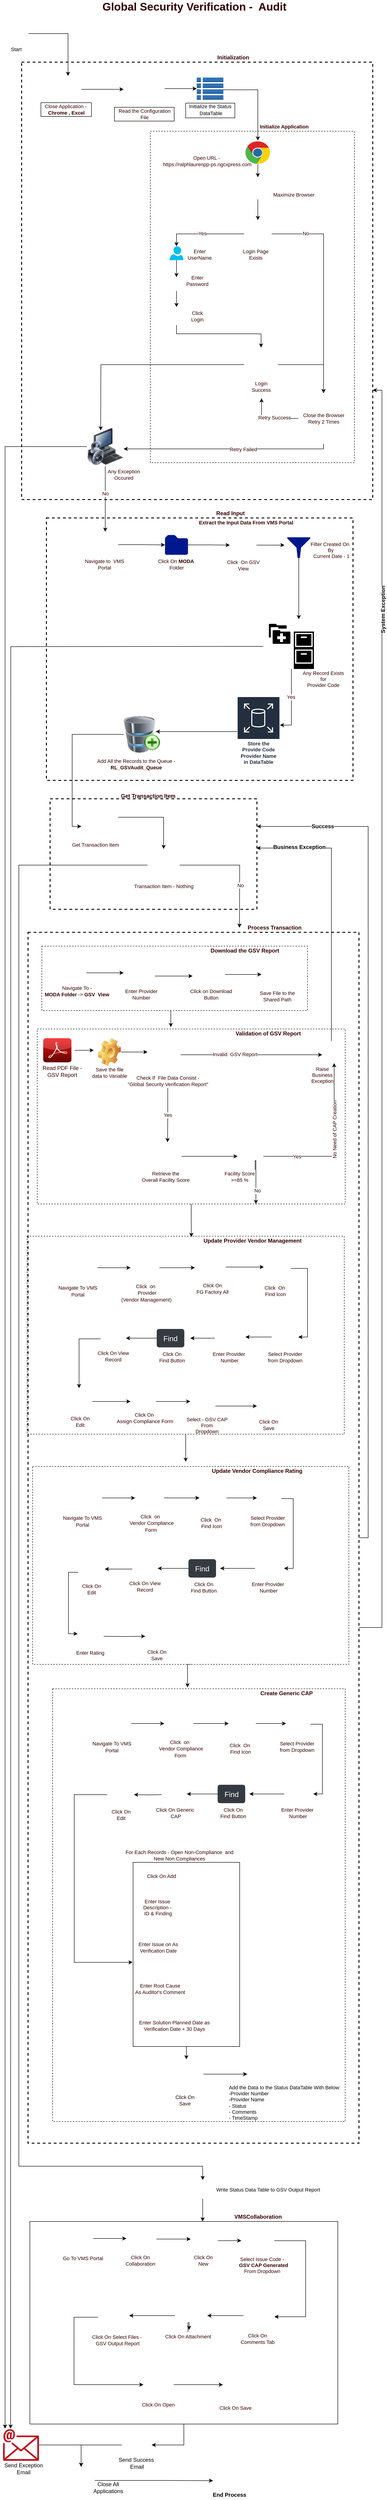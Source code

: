 <mxfile version="19.0.3" type="github">
  <diagram id="Izmj4GPz0lvRZYQUVih_" name="Page-1">
    <mxGraphModel dx="1422" dy="705" grid="1" gridSize="10" guides="1" tooltips="1" connect="1" arrows="1" fold="1" page="1" pageScale="1" pageWidth="850" pageHeight="1100" math="0" shadow="0">
      <root>
        <mxCell id="0" />
        <mxCell id="1" parent="0" />
        <mxCell id="cWEXN-bF3hbhIx2hcadV-377" value="" style="rounded=0;whiteSpace=wrap;html=1;dashed=1;sketch=0;fontFamily=Helvetica;fontSize=12;fontColor=#330000;strokeColor=default;strokeWidth=1;fillColor=none;gradientColor=none;" parent="1" vertex="1">
          <mxGeometry x="80" y="2290" width="670" height="380" as="geometry" />
        </mxCell>
        <mxCell id="cWEXN-bF3hbhIx2hcadV-325" value="" style="rounded=0;whiteSpace=wrap;html=1;sketch=0;fontFamily=Helvetica;fontSize=11;fontColor=#330000;strokeColor=default;fillColor=none;gradientColor=none;dashed=1;" parent="1" vertex="1">
          <mxGeometry x="113.5" y="3723" width="636.5" height="940" as="geometry" />
        </mxCell>
        <mxCell id="cWEXN-bF3hbhIx2hcadV-372" value="" style="rounded=0;whiteSpace=wrap;html=1;sketch=0;fontFamily=Helvetica;fontSize=12;fontColor=#330000;strokeColor=default;strokeWidth=2;fillColor=none;gradientColor=none;dashed=1;" parent="1" vertex="1">
          <mxGeometry x="46" y="190" width="764" height="950" as="geometry" />
        </mxCell>
        <mxCell id="lOJe0pKSbFGqu7hqZR1B-4" style="edgeStyle=orthogonalEdgeStyle;rounded=0;orthogonalLoop=1;jettySize=auto;html=1;entryX=1;entryY=0.5;entryDx=0;entryDy=0;" parent="1" source="cWEXN-bF3hbhIx2hcadV-362" target="lOJe0pKSbFGqu7hqZR1B-2" edge="1">
          <mxGeometry relative="1" as="geometry">
            <mxPoint x="399" y="5350" as="targetPoint" />
          </mxGeometry>
        </mxCell>
        <mxCell id="cWEXN-bF3hbhIx2hcadV-362" value="" style="rounded=0;whiteSpace=wrap;html=1;sketch=0;fontFamily=Helvetica;fontSize=11;fontColor=#330000;strokeColor=default;fillColor=none;gradientColor=none;" parent="1" vertex="1">
          <mxGeometry x="64" y="4880" width="670" height="440" as="geometry" />
        </mxCell>
        <mxCell id="kzUMAcGg5ozdKPCntmQN-7" value="" style="rounded=0;whiteSpace=wrap;html=1;fillColor=none;strokeWidth=2;dashed=1;" parent="1" vertex="1">
          <mxGeometry x="60" y="2080" width="720" height="2630" as="geometry" />
        </mxCell>
        <mxCell id="cWEXN-bF3hbhIx2hcadV-129" value="" style="rounded=0;whiteSpace=wrap;html=1;dashed=1;sketch=0;fontFamily=Helvetica;fontSize=11;fontColor=#330000;strokeColor=default;fillColor=none;gradientColor=none;" parent="1" vertex="1">
          <mxGeometry x="90" y="2110" width="578" height="140" as="geometry" />
        </mxCell>
        <mxCell id="cWEXN-bF3hbhIx2hcadV-268" style="edgeStyle=orthogonalEdgeStyle;rounded=0;orthogonalLoop=1;jettySize=auto;html=1;fontFamily=Helvetica;fontSize=11;fontColor=#330000;" parent="1" source="cWEXN-bF3hbhIx2hcadV-212" edge="1">
          <mxGeometry relative="1" as="geometry">
            <mxPoint x="403" y="3230" as="targetPoint" />
          </mxGeometry>
        </mxCell>
        <mxCell id="cWEXN-bF3hbhIx2hcadV-212" value="" style="rounded=0;whiteSpace=wrap;html=1;dashed=1;sketch=0;fontFamily=Helvetica;fontSize=11;fontColor=#330000;strokeColor=default;fillColor=none;gradientColor=none;" parent="1" vertex="1">
          <mxGeometry x="58" y="2740" width="690" height="430" as="geometry" />
        </mxCell>
        <mxCell id="cWEXN-bF3hbhIx2hcadV-66" value="" style="rounded=0;whiteSpace=wrap;html=1;sketch=0;fontFamily=Helvetica;fontSize=11;fontColor=#330000;strokeColor=default;fillColor=none;gradientColor=none;dashed=1;strokeWidth=2;" parent="1" vertex="1">
          <mxGeometry x="100" y="1180" width="667" height="570" as="geometry" />
        </mxCell>
        <mxCell id="cWEXN-bF3hbhIx2hcadV-49" value="" style="rounded=0;whiteSpace=wrap;html=1;sketch=0;fontFamily=Helvetica;fontSize=11;fontColor=#330000;strokeColor=default;fillColor=none;gradientColor=none;direction=south;dashed=1;" parent="1" vertex="1">
          <mxGeometry x="326" y="340" width="444" height="720" as="geometry" />
        </mxCell>
        <mxCell id="cWEXN-bF3hbhIx2hcadV-2" value="&lt;font style=&quot;font-size: 11px;&quot;&gt;Start&lt;/font&gt;" style="text;html=1;align=center;verticalAlign=middle;resizable=0;points=[];autosize=1;strokeColor=none;fillColor=none;" parent="1" vertex="1">
          <mxGeometry x="14" y="152" width="40" height="20" as="geometry" />
        </mxCell>
        <mxCell id="cWEXN-bF3hbhIx2hcadV-363" style="edgeStyle=orthogonalEdgeStyle;rounded=0;orthogonalLoop=1;jettySize=auto;html=1;entryX=0.5;entryY=0;entryDx=0;entryDy=0;fontFamily=Helvetica;fontSize=12;fontColor=#330000;" parent="1" source="cWEXN-bF3hbhIx2hcadV-3" target="cWEXN-bF3hbhIx2hcadV-5" edge="1">
          <mxGeometry relative="1" as="geometry" />
        </mxCell>
        <mxCell id="cWEXN-bF3hbhIx2hcadV-3" value="" style="shape=image;html=1;verticalAlign=top;verticalLabelPosition=bottom;labelBackgroundColor=#ffffff;imageAspect=0;aspect=fixed;image=https://cdn4.iconfinder.com/data/icons/ios-web-user-interface-multi-circle-flat-vol-2/512/Arrow_film_movie_play_player_start_video-128.png;fontSize=11;" parent="1" vertex="1">
          <mxGeometry x="11" y="103" width="50" height="50" as="geometry" />
        </mxCell>
        <mxCell id="cWEXN-bF3hbhIx2hcadV-4" value="&lt;font color=&quot;#330000&quot; style=&quot;font-size: 24px;&quot;&gt;&lt;b style=&quot;&quot;&gt;Global Security Verification -&amp;nbsp; Audit&amp;nbsp;&lt;/b&gt;&lt;/font&gt;" style="text;html=1;align=center;verticalAlign=middle;resizable=0;points=[];autosize=1;strokeColor=none;fillColor=none;fontSize=11;" parent="1" vertex="1">
          <mxGeometry x="215" y="60" width="420" height="20" as="geometry" />
        </mxCell>
        <mxCell id="cWEXN-bF3hbhIx2hcadV-11" style="edgeStyle=orthogonalEdgeStyle;rounded=0;orthogonalLoop=1;jettySize=auto;html=1;exitX=1;exitY=0.5;exitDx=0;exitDy=0;fontSize=11;fontColor=#330000;" parent="1" source="cWEXN-bF3hbhIx2hcadV-5" edge="1">
          <mxGeometry relative="1" as="geometry">
            <mxPoint x="268" y="249" as="targetPoint" />
          </mxGeometry>
        </mxCell>
        <mxCell id="cWEXN-bF3hbhIx2hcadV-5" value="" style="shape=image;html=1;verticalAlign=top;verticalLabelPosition=bottom;labelBackgroundColor=#ffffff;imageAspect=0;aspect=fixed;image=https://cdn3.iconfinder.com/data/icons/flat-actions-icons-9/792/Close_Icon_Circle-128.png;fontSize=24;fontColor=#330000;" parent="1" vertex="1">
          <mxGeometry x="118" y="220" width="58" height="58" as="geometry" />
        </mxCell>
        <mxCell id="cWEXN-bF3hbhIx2hcadV-8" value="Close Application -&amp;nbsp;&lt;br&gt;&lt;b&gt;Chrome , Excel&lt;/b&gt;" style="text;html=1;align=center;verticalAlign=middle;resizable=0;points=[];autosize=1;strokeColor=default;fillColor=none;fontSize=11;fontColor=#330000;" parent="1" vertex="1">
          <mxGeometry x="88" y="278" width="110" height="30" as="geometry" />
        </mxCell>
        <mxCell id="zL2r4gQqmG1PpCrWWyj4-15" value="" style="edgeStyle=orthogonalEdgeStyle;rounded=0;orthogonalLoop=1;jettySize=auto;html=1;" parent="1" source="cWEXN-bF3hbhIx2hcadV-9" target="zL2r4gQqmG1PpCrWWyj4-13" edge="1">
          <mxGeometry relative="1" as="geometry" />
        </mxCell>
        <mxCell id="cWEXN-bF3hbhIx2hcadV-9" value="" style="shape=image;html=1;verticalAlign=top;verticalLabelPosition=bottom;labelBackgroundColor=#ffffff;imageAspect=0;aspect=fixed;image=https://cdn0.iconfinder.com/data/icons/business-startup-10/50/8-128.png;fontSize=11;fontColor=#330000;strokeColor=default;" parent="1" vertex="1">
          <mxGeometry x="278" y="208" width="79" height="79" as="geometry" />
        </mxCell>
        <mxCell id="cWEXN-bF3hbhIx2hcadV-10" value="Read the Configuration &lt;br&gt;File" style="text;html=1;align=center;verticalAlign=middle;resizable=0;points=[];autosize=1;strokeColor=default;fillColor=none;fontSize=11;fontColor=#330000;" parent="1" vertex="1">
          <mxGeometry x="248" y="288" width="130" height="30" as="geometry" />
        </mxCell>
        <mxCell id="cWEXN-bF3hbhIx2hcadV-14" value="&lt;b&gt;Initialize Application&lt;/b&gt;" style="text;html=1;align=center;verticalAlign=middle;resizable=0;points=[];autosize=1;strokeColor=none;fillColor=none;fontSize=11;fontFamily=Helvetica;fontColor=#330000;" parent="1" vertex="1">
          <mxGeometry x="557" y="320" width="120" height="20" as="geometry" />
        </mxCell>
        <mxCell id="cWEXN-bF3hbhIx2hcadV-19" style="edgeStyle=orthogonalEdgeStyle;rounded=0;orthogonalLoop=1;jettySize=auto;html=1;fontFamily=Helvetica;fontSize=11;fontColor=#330000;" parent="1" source="cWEXN-bF3hbhIx2hcadV-15" target="cWEXN-bF3hbhIx2hcadV-18" edge="1">
          <mxGeometry relative="1" as="geometry" />
        </mxCell>
        <mxCell id="cWEXN-bF3hbhIx2hcadV-15" value="" style="dashed=0;outlineConnect=0;html=1;align=center;labelPosition=center;verticalLabelPosition=bottom;verticalAlign=top;shape=mxgraph.weblogos.chrome;rounded=0;sketch=0;fontFamily=Helvetica;fontSize=11;fontColor=#330000;strokeColor=default;fillColor=none;gradientColor=none;" parent="1" vertex="1">
          <mxGeometry x="533" y="362" width="54" height="50" as="geometry" />
        </mxCell>
        <mxCell id="cWEXN-bF3hbhIx2hcadV-16" value="Open URL -&lt;br&gt;&amp;nbsp;https://ralphlaurenpp-ps.ngcxpress.com" style="text;html=1;align=center;verticalAlign=middle;resizable=0;points=[];autosize=1;strokeColor=none;fillColor=none;fontSize=11;fontFamily=Helvetica;fontColor=#330000;" parent="1" vertex="1">
          <mxGeometry x="343" y="390" width="210" height="30" as="geometry" />
        </mxCell>
        <mxCell id="cWEXN-bF3hbhIx2hcadV-22" style="edgeStyle=orthogonalEdgeStyle;rounded=0;orthogonalLoop=1;jettySize=auto;html=1;entryX=0.5;entryY=0;entryDx=0;entryDy=0;fontFamily=Helvetica;fontSize=11;fontColor=#330000;" parent="1" source="cWEXN-bF3hbhIx2hcadV-18" target="cWEXN-bF3hbhIx2hcadV-21" edge="1">
          <mxGeometry relative="1" as="geometry" />
        </mxCell>
        <mxCell id="cWEXN-bF3hbhIx2hcadV-18" value="" style="shape=image;html=1;verticalAlign=top;verticalLabelPosition=bottom;labelBackgroundColor=#ffffff;imageAspect=0;aspect=fixed;image=https://cdn4.iconfinder.com/data/icons/minicons-3/640/fullscreen_black-128.png;rounded=0;sketch=0;fontFamily=Helvetica;fontSize=11;fontColor=#330000;strokeColor=default;fillColor=none;gradientColor=none;" parent="1" vertex="1">
          <mxGeometry x="536" y="440" width="48" height="48" as="geometry" />
        </mxCell>
        <mxCell id="cWEXN-bF3hbhIx2hcadV-20" value="Maximize Browser" style="text;html=1;align=center;verticalAlign=middle;resizable=0;points=[];autosize=1;strokeColor=none;fillColor=none;fontSize=11;fontFamily=Helvetica;fontColor=#330000;" parent="1" vertex="1">
          <mxGeometry x="583" y="468" width="110" height="20" as="geometry" />
        </mxCell>
        <mxCell id="cWEXN-bF3hbhIx2hcadV-26" style="edgeStyle=orthogonalEdgeStyle;rounded=0;orthogonalLoop=1;jettySize=auto;html=1;entryX=0.5;entryY=0;entryDx=0;entryDy=0;entryPerimeter=0;fontFamily=Helvetica;fontSize=11;fontColor=#330000;" parent="1" source="cWEXN-bF3hbhIx2hcadV-21" target="cWEXN-bF3hbhIx2hcadV-24" edge="1">
          <mxGeometry relative="1" as="geometry" />
        </mxCell>
        <mxCell id="cWEXN-bF3hbhIx2hcadV-40" value="Yes" style="edgeLabel;html=1;align=center;verticalAlign=middle;resizable=0;points=[];fontSize=11;fontFamily=Helvetica;fontColor=#330000;" parent="cWEXN-bF3hbhIx2hcadV-26" vertex="1" connectable="0">
          <mxGeometry x="0.046" y="-1" relative="1" as="geometry">
            <mxPoint as="offset" />
          </mxGeometry>
        </mxCell>
        <mxCell id="cWEXN-bF3hbhIx2hcadV-45" style="edgeStyle=orthogonalEdgeStyle;rounded=0;orthogonalLoop=1;jettySize=auto;html=1;entryX=0.5;entryY=0;entryDx=0;entryDy=0;fontFamily=Helvetica;fontSize=11;fontColor=#330000;" parent="1" source="cWEXN-bF3hbhIx2hcadV-21" target="cWEXN-bF3hbhIx2hcadV-41" edge="1">
          <mxGeometry relative="1" as="geometry" />
        </mxCell>
        <mxCell id="cWEXN-bF3hbhIx2hcadV-51" value="No" style="edgeLabel;html=1;align=center;verticalAlign=middle;resizable=0;points=[];fontSize=11;fontFamily=Helvetica;fontColor=#330000;" parent="cWEXN-bF3hbhIx2hcadV-45" vertex="1" connectable="0">
          <mxGeometry x="-0.678" y="1" relative="1" as="geometry">
            <mxPoint as="offset" />
          </mxGeometry>
        </mxCell>
        <mxCell id="cWEXN-bF3hbhIx2hcadV-21" value="" style="shape=image;html=1;verticalAlign=top;verticalLabelPosition=bottom;labelBackgroundColor=#ffffff;imageAspect=0;aspect=fixed;image=https://cdn1.iconfinder.com/data/icons/Futurosoft%20Icons%200.5.2/128x128/apps/Login-Manager.png;rounded=0;sketch=0;fontFamily=Helvetica;fontSize=11;fontColor=#330000;strokeColor=default;fillColor=none;gradientColor=none;" parent="1" vertex="1">
          <mxGeometry x="530" y="533" width="60" height="60" as="geometry" />
        </mxCell>
        <mxCell id="cWEXN-bF3hbhIx2hcadV-23" value="Login Page &lt;br&gt;Exists" style="text;html=1;align=center;verticalAlign=middle;resizable=0;points=[];autosize=1;strokeColor=none;fillColor=none;fontSize=11;fontFamily=Helvetica;fontColor=#330000;" parent="1" vertex="1">
          <mxGeometry x="520" y="593" width="70" height="30" as="geometry" />
        </mxCell>
        <mxCell id="cWEXN-bF3hbhIx2hcadV-28" style="edgeStyle=orthogonalEdgeStyle;rounded=0;orthogonalLoop=1;jettySize=auto;html=1;entryX=0.5;entryY=0;entryDx=0;entryDy=0;fontFamily=Helvetica;fontSize=11;fontColor=#330000;" parent="1" source="cWEXN-bF3hbhIx2hcadV-24" target="cWEXN-bF3hbhIx2hcadV-25" edge="1">
          <mxGeometry relative="1" as="geometry" />
        </mxCell>
        <mxCell id="cWEXN-bF3hbhIx2hcadV-24" value="" style="verticalLabelPosition=bottom;html=1;verticalAlign=top;align=center;strokeColor=none;fillColor=#00BEF2;shape=mxgraph.azure.user;rounded=0;sketch=0;fontFamily=Helvetica;fontSize=11;fontColor=#330000;" parent="1" vertex="1">
          <mxGeometry x="368" y="590" width="30" height="30" as="geometry" />
        </mxCell>
        <mxCell id="cWEXN-bF3hbhIx2hcadV-32" style="edgeStyle=orthogonalEdgeStyle;rounded=0;orthogonalLoop=1;jettySize=auto;html=1;entryX=0.5;entryY=0;entryDx=0;entryDy=0;fontFamily=Helvetica;fontSize=11;fontColor=#330000;" parent="1" source="cWEXN-bF3hbhIx2hcadV-25" target="cWEXN-bF3hbhIx2hcadV-30" edge="1">
          <mxGeometry relative="1" as="geometry" />
        </mxCell>
        <mxCell id="cWEXN-bF3hbhIx2hcadV-25" value="" style="shape=image;html=1;verticalAlign=top;verticalLabelPosition=bottom;labelBackgroundColor=#ffffff;imageAspect=0;aspect=fixed;image=https://cdn0.iconfinder.com/data/icons/phosphor-regular-vol-3/256/password-128.png;rounded=0;sketch=0;fontFamily=Helvetica;fontSize=11;fontColor=#330000;strokeColor=default;fillColor=none;gradientColor=none;" parent="1" vertex="1">
          <mxGeometry x="368" y="657" width="30" height="30" as="geometry" />
        </mxCell>
        <mxCell id="cWEXN-bF3hbhIx2hcadV-27" value="Enter&lt;br&gt;UserName" style="text;html=1;align=center;verticalAlign=middle;resizable=0;points=[];autosize=1;strokeColor=none;fillColor=none;fontSize=11;fontFamily=Helvetica;fontColor=#330000;" parent="1" vertex="1">
          <mxGeometry x="398" y="593" width="70" height="30" as="geometry" />
        </mxCell>
        <mxCell id="cWEXN-bF3hbhIx2hcadV-29" value="Enter &lt;br&gt;Password" style="text;html=1;align=center;verticalAlign=middle;resizable=0;points=[];autosize=1;strokeColor=none;fillColor=none;fontSize=11;fontFamily=Helvetica;fontColor=#330000;" parent="1" vertex="1">
          <mxGeometry x="398" y="650" width="60" height="30" as="geometry" />
        </mxCell>
        <mxCell id="cWEXN-bF3hbhIx2hcadV-39" style="edgeStyle=orthogonalEdgeStyle;rounded=0;orthogonalLoop=1;jettySize=auto;html=1;entryX=0.5;entryY=0;entryDx=0;entryDy=0;fontFamily=Helvetica;fontSize=11;fontColor=#330000;" parent="1" source="cWEXN-bF3hbhIx2hcadV-30" target="cWEXN-bF3hbhIx2hcadV-36" edge="1">
          <mxGeometry relative="1" as="geometry">
            <Array as="points">
              <mxPoint x="383" y="780" />
              <mxPoint x="567" y="780" />
            </Array>
          </mxGeometry>
        </mxCell>
        <mxCell id="cWEXN-bF3hbhIx2hcadV-30" value="" style="shape=image;html=1;verticalAlign=top;verticalLabelPosition=bottom;labelBackgroundColor=#ffffff;imageAspect=0;aspect=fixed;image=https://cdn3.iconfinder.com/data/icons/arrows-397/48/arrow_login-128.png;rounded=0;sketch=0;fontFamily=Helvetica;fontSize=11;fontColor=#330000;strokeColor=default;fillColor=none;gradientColor=none;" parent="1" vertex="1">
          <mxGeometry x="363.5" y="722" width="39" height="39" as="geometry" />
        </mxCell>
        <mxCell id="cWEXN-bF3hbhIx2hcadV-33" value="Click &lt;br&gt;Login" style="text;html=1;align=center;verticalAlign=middle;resizable=0;points=[];autosize=1;strokeColor=none;fillColor=none;fontSize=11;fontFamily=Helvetica;fontColor=#330000;" parent="1" vertex="1">
          <mxGeometry x="408" y="726.5" width="40" height="30" as="geometry" />
        </mxCell>
        <mxCell id="cWEXN-bF3hbhIx2hcadV-42" style="edgeStyle=orthogonalEdgeStyle;rounded=0;orthogonalLoop=1;jettySize=auto;html=1;fontFamily=Helvetica;fontSize=11;fontColor=#330000;" parent="1" source="cWEXN-bF3hbhIx2hcadV-36" edge="1">
          <mxGeometry relative="1" as="geometry">
            <mxPoint x="218" y="990" as="targetPoint" />
          </mxGeometry>
        </mxCell>
        <mxCell id="cWEXN-bF3hbhIx2hcadV-43" style="edgeStyle=orthogonalEdgeStyle;rounded=0;orthogonalLoop=1;jettySize=auto;html=1;entryX=0.5;entryY=0;entryDx=0;entryDy=0;fontFamily=Helvetica;fontSize=11;fontColor=#330000;" parent="1" source="cWEXN-bF3hbhIx2hcadV-36" target="cWEXN-bF3hbhIx2hcadV-41" edge="1">
          <mxGeometry relative="1" as="geometry" />
        </mxCell>
        <mxCell id="cWEXN-bF3hbhIx2hcadV-36" value="" style="shape=image;html=1;verticalAlign=top;verticalLabelPosition=bottom;labelBackgroundColor=#ffffff;imageAspect=0;aspect=fixed;image=https://cdn0.iconfinder.com/data/icons/basic-e-commerce-line/48/Package_box_success-128.png;rounded=0;sketch=0;fontFamily=Helvetica;fontSize=11;fontColor=#330000;strokeColor=default;fillColor=none;gradientColor=none;" parent="1" vertex="1">
          <mxGeometry x="530" y="810" width="74" height="74" as="geometry" />
        </mxCell>
        <mxCell id="cWEXN-bF3hbhIx2hcadV-38" value="Login &lt;br&gt;Success" style="text;html=1;align=center;verticalAlign=middle;resizable=0;points=[];autosize=1;strokeColor=none;fillColor=none;fontSize=11;fontFamily=Helvetica;fontColor=#330000;" parent="1" vertex="1">
          <mxGeometry x="537" y="880" width="60" height="30" as="geometry" />
        </mxCell>
        <mxCell id="cWEXN-bF3hbhIx2hcadV-57" style="edgeStyle=orthogonalEdgeStyle;rounded=0;orthogonalLoop=1;jettySize=auto;html=1;fontFamily=Helvetica;fontSize=11;fontColor=#330000;" parent="1" source="cWEXN-bF3hbhIx2hcadV-41" target="cWEXN-bF3hbhIx2hcadV-55" edge="1">
          <mxGeometry relative="1" as="geometry">
            <Array as="points">
              <mxPoint x="703" y="1030" />
            </Array>
          </mxGeometry>
        </mxCell>
        <mxCell id="cWEXN-bF3hbhIx2hcadV-64" value="Retry Failed" style="edgeLabel;html=1;align=center;verticalAlign=middle;resizable=0;points=[];fontSize=11;fontFamily=Helvetica;fontColor=#330000;" parent="cWEXN-bF3hbhIx2hcadV-57" vertex="1" connectable="0">
          <mxGeometry x="-0.166" y="1" relative="1" as="geometry">
            <mxPoint as="offset" />
          </mxGeometry>
        </mxCell>
        <mxCell id="cWEXN-bF3hbhIx2hcadV-41" value="" style="shape=image;html=1;verticalAlign=top;verticalLabelPosition=bottom;labelBackgroundColor=#ffffff;imageAspect=0;aspect=fixed;image=https://cdn4.iconfinder.com/data/icons/flat-business-3/512/Flat_business-9-128.png;rounded=0;sketch=0;fontFamily=Helvetica;fontSize=11;fontColor=#330000;strokeColor=default;fillColor=none;gradientColor=none;" parent="1" vertex="1">
          <mxGeometry x="648" y="909" width="110" height="110" as="geometry" />
        </mxCell>
        <mxCell id="cWEXN-bF3hbhIx2hcadV-46" style="edgeStyle=orthogonalEdgeStyle;rounded=0;orthogonalLoop=1;jettySize=auto;html=1;entryX=0.517;entryY=1.333;entryDx=0;entryDy=0;entryPerimeter=0;fontFamily=Helvetica;fontSize=11;fontColor=#330000;" parent="1" source="cWEXN-bF3hbhIx2hcadV-44" target="cWEXN-bF3hbhIx2hcadV-38" edge="1">
          <mxGeometry relative="1" as="geometry" />
        </mxCell>
        <mxCell id="cWEXN-bF3hbhIx2hcadV-48" value="Retry Success" style="edgeLabel;html=1;align=center;verticalAlign=middle;resizable=0;points=[];fontSize=11;fontFamily=Helvetica;fontColor=#330000;" parent="cWEXN-bF3hbhIx2hcadV-46" vertex="1" connectable="0">
          <mxGeometry x="-0.161" y="-2" relative="1" as="geometry">
            <mxPoint as="offset" />
          </mxGeometry>
        </mxCell>
        <mxCell id="cWEXN-bF3hbhIx2hcadV-44" value="Close the Browser&lt;br&gt;Retry 2 Times" style="text;html=1;align=center;verticalAlign=middle;resizable=0;points=[];autosize=1;strokeColor=none;fillColor=none;fontSize=11;fontFamily=Helvetica;fontColor=#330000;" parent="1" vertex="1">
          <mxGeometry x="648" y="949" width="110" height="30" as="geometry" />
        </mxCell>
        <mxCell id="cWEXN-bF3hbhIx2hcadV-60" style="edgeStyle=orthogonalEdgeStyle;rounded=0;orthogonalLoop=1;jettySize=auto;html=1;fontFamily=Helvetica;fontSize=11;fontColor=#330000;" parent="1" source="cWEXN-bF3hbhIx2hcadV-55" edge="1">
          <mxGeometry relative="1" as="geometry">
            <mxPoint x="10" y="5330" as="targetPoint" />
            <Array as="points">
              <mxPoint x="10" y="1025" />
            </Array>
          </mxGeometry>
        </mxCell>
        <mxCell id="cWEXN-bF3hbhIx2hcadV-63" style="edgeStyle=orthogonalEdgeStyle;rounded=0;orthogonalLoop=1;jettySize=auto;html=1;fontFamily=Helvetica;fontSize=11;fontColor=#330000;" parent="1" edge="1">
          <mxGeometry relative="1" as="geometry">
            <mxPoint x="228" y="1210" as="targetPoint" />
            <mxPoint x="228" y="1068" as="sourcePoint" />
          </mxGeometry>
        </mxCell>
        <mxCell id="cWEXN-bF3hbhIx2hcadV-65" value="No" style="edgeLabel;html=1;align=center;verticalAlign=middle;resizable=0;points=[];fontSize=11;fontFamily=Helvetica;fontColor=#330000;" parent="cWEXN-bF3hbhIx2hcadV-63" vertex="1" connectable="0">
          <mxGeometry x="-0.169" relative="1" as="geometry">
            <mxPoint as="offset" />
          </mxGeometry>
        </mxCell>
        <mxCell id="cWEXN-bF3hbhIx2hcadV-55" value="" style="image;html=1;image=img/lib/clip_art/computers/Secure_System_128x128.png;rounded=0;dashed=1;sketch=0;fontFamily=Helvetica;fontSize=11;fontColor=#330000;strokeColor=default;fillColor=none;gradientColor=none;" parent="1" vertex="1">
          <mxGeometry x="188" y="985" width="80" height="80" as="geometry" />
        </mxCell>
        <mxCell id="cWEXN-bF3hbhIx2hcadV-59" value="Any Exception &lt;br&gt;Occured" style="text;html=1;align=center;verticalAlign=middle;resizable=0;points=[];autosize=1;strokeColor=none;fillColor=none;fontSize=11;fontFamily=Helvetica;fontColor=#330000;" parent="1" vertex="1">
          <mxGeometry x="223" y="1071" width="90" height="30" as="geometry" />
        </mxCell>
        <mxCell id="cWEXN-bF3hbhIx2hcadV-67" value="&lt;b&gt;Extract the Input Data From VMS Portal&lt;/b&gt;" style="text;html=1;align=center;verticalAlign=middle;resizable=0;points=[];autosize=1;strokeColor=none;fillColor=none;fontSize=11;fontFamily=Helvetica;fontColor=#330000;" parent="1" vertex="1">
          <mxGeometry x="423.5" y="1180" width="220" height="20" as="geometry" />
        </mxCell>
        <mxCell id="cWEXN-bF3hbhIx2hcadV-71" style="edgeStyle=orthogonalEdgeStyle;rounded=0;orthogonalLoop=1;jettySize=auto;html=1;entryX=0;entryY=0.5;entryDx=0;entryDy=0;entryPerimeter=0;fontFamily=Helvetica;fontSize=11;fontColor=#330000;" parent="1" source="cWEXN-bF3hbhIx2hcadV-68" target="cWEXN-bF3hbhIx2hcadV-70" edge="1">
          <mxGeometry relative="1" as="geometry" />
        </mxCell>
        <mxCell id="cWEXN-bF3hbhIx2hcadV-68" value="" style="shape=image;html=1;verticalAlign=top;verticalLabelPosition=bottom;labelBackgroundColor=#ffffff;imageAspect=0;aspect=fixed;image=https://cdn4.iconfinder.com/data/icons/ionicons/512/icon-ios7-navigate-128.png;rounded=0;dashed=1;sketch=0;fontFamily=Helvetica;fontSize=11;fontColor=#330000;strokeColor=default;fillColor=none;gradientColor=none;" parent="1" vertex="1">
          <mxGeometry x="200" y="1210" width="56" height="56" as="geometry" />
        </mxCell>
        <mxCell id="cWEXN-bF3hbhIx2hcadV-69" value="Navigate to&amp;nbsp; VMS &lt;br&gt;Portal" style="text;html=1;align=center;verticalAlign=middle;resizable=0;points=[];autosize=1;strokeColor=none;fillColor=none;fontSize=11;fontFamily=Helvetica;fontColor=#330000;" parent="1" vertex="1">
          <mxGeometry x="176" y="1266" width="100" height="30" as="geometry" />
        </mxCell>
        <mxCell id="cWEXN-bF3hbhIx2hcadV-75" style="edgeStyle=orthogonalEdgeStyle;rounded=0;orthogonalLoop=1;jettySize=auto;html=1;entryX=0;entryY=0.5;entryDx=0;entryDy=0;fontFamily=Helvetica;fontSize=11;fontColor=#330000;" parent="1" source="cWEXN-bF3hbhIx2hcadV-70" target="cWEXN-bF3hbhIx2hcadV-74" edge="1">
          <mxGeometry relative="1" as="geometry" />
        </mxCell>
        <mxCell id="cWEXN-bF3hbhIx2hcadV-70" value="" style="sketch=0;aspect=fixed;pointerEvents=1;shadow=0;dashed=0;html=1;strokeColor=none;labelPosition=center;verticalLabelPosition=bottom;verticalAlign=top;align=center;fillColor=#00188D;shape=mxgraph.mscae.enterprise.folder;rounded=0;fontFamily=Helvetica;fontSize=11;fontColor=#330000;" parent="1" vertex="1">
          <mxGeometry x="358" y="1217" width="50" height="43" as="geometry" />
        </mxCell>
        <mxCell id="cWEXN-bF3hbhIx2hcadV-72" value="Click On &lt;b&gt;MODA&lt;/b&gt;&amp;nbsp;&lt;br&gt;Folder" style="text;html=1;align=center;verticalAlign=middle;resizable=0;points=[];autosize=1;strokeColor=none;fillColor=none;fontSize=11;fontFamily=Helvetica;fontColor=#330000;" parent="1" vertex="1">
          <mxGeometry x="333" y="1266" width="100" height="30" as="geometry" />
        </mxCell>
        <mxCell id="cWEXN-bF3hbhIx2hcadV-78" style="edgeStyle=orthogonalEdgeStyle;rounded=0;orthogonalLoop=1;jettySize=auto;html=1;fontFamily=Helvetica;fontSize=11;fontColor=#330000;" parent="1" source="cWEXN-bF3hbhIx2hcadV-74" edge="1">
          <mxGeometry relative="1" as="geometry">
            <mxPoint x="618" y="1239" as="targetPoint" />
          </mxGeometry>
        </mxCell>
        <mxCell id="cWEXN-bF3hbhIx2hcadV-74" value="" style="shape=image;html=1;verticalAlign=top;verticalLabelPosition=bottom;labelBackgroundColor=#ffffff;imageAspect=0;aspect=fixed;image=https://cdn1.iconfinder.com/data/icons/hawcons/32/700015-icon-27-one-finger-click-128.png;rounded=0;dashed=1;sketch=0;fontFamily=Helvetica;fontSize=11;fontColor=#330000;strokeColor=default;fillColor=none;gradientColor=none;" parent="1" vertex="1">
          <mxGeometry x="499" y="1210" width="58" height="58" as="geometry" />
        </mxCell>
        <mxCell id="cWEXN-bF3hbhIx2hcadV-76" value="Click&amp;nbsp; On GSV&lt;br&gt;View" style="text;html=1;align=center;verticalAlign=middle;resizable=0;points=[];autosize=1;strokeColor=none;fillColor=none;fontSize=11;fontFamily=Helvetica;fontColor=#330000;" parent="1" vertex="1">
          <mxGeometry x="483" y="1268" width="90" height="30" as="geometry" />
        </mxCell>
        <mxCell id="cWEXN-bF3hbhIx2hcadV-88" style="edgeStyle=orthogonalEdgeStyle;rounded=0;orthogonalLoop=1;jettySize=auto;html=1;fontFamily=Helvetica;fontSize=11;fontColor=#330000;" parent="1" source="cWEXN-bF3hbhIx2hcadV-77" edge="1">
          <mxGeometry relative="1" as="geometry">
            <mxPoint x="649" y="1400" as="targetPoint" />
          </mxGeometry>
        </mxCell>
        <mxCell id="cWEXN-bF3hbhIx2hcadV-77" value="" style="sketch=0;aspect=fixed;pointerEvents=1;shadow=0;dashed=0;html=1;strokeColor=none;labelPosition=center;verticalLabelPosition=bottom;verticalAlign=top;align=center;fillColor=#00188D;shape=mxgraph.mscae.enterprise.filter;rounded=0;fontFamily=Helvetica;fontSize=11;fontColor=#330000;" parent="1" vertex="1">
          <mxGeometry x="624" y="1222" width="50" height="45" as="geometry" />
        </mxCell>
        <mxCell id="cWEXN-bF3hbhIx2hcadV-79" value="Filter Created On&amp;nbsp; &lt;br&gt;By&lt;br&gt;&amp;nbsp;Current Date - 1" style="text;html=1;align=center;verticalAlign=middle;resizable=0;points=[];autosize=1;strokeColor=none;fillColor=none;fontSize=11;fontFamily=Helvetica;fontColor=#330000;" parent="1" vertex="1">
          <mxGeometry x="668" y="1230" width="100" height="40" as="geometry" />
        </mxCell>
        <mxCell id="cWEXN-bF3hbhIx2hcadV-89" style="edgeStyle=orthogonalEdgeStyle;rounded=0;orthogonalLoop=1;jettySize=auto;html=1;fontFamily=Helvetica;fontSize=11;fontColor=#330000;entryX=0.5;entryY=0;entryDx=0;entryDy=0;" parent="1" edge="1">
          <mxGeometry relative="1" as="geometry">
            <mxPoint x="22" y="5330" as="targetPoint" />
            <mxPoint x="572" y="1459" as="sourcePoint" />
          </mxGeometry>
        </mxCell>
        <mxCell id="cWEXN-bF3hbhIx2hcadV-91" style="edgeStyle=orthogonalEdgeStyle;rounded=0;orthogonalLoop=1;jettySize=auto;html=1;fontFamily=Helvetica;fontSize=11;fontColor=#330000;" parent="1" source="cWEXN-bF3hbhIx2hcadV-84" target="cWEXN-bF3hbhIx2hcadV-95" edge="1">
          <mxGeometry relative="1" as="geometry">
            <mxPoint x="633" y="1630" as="targetPoint" />
            <Array as="points">
              <mxPoint x="633" y="1630" />
            </Array>
          </mxGeometry>
        </mxCell>
        <mxCell id="cWEXN-bF3hbhIx2hcadV-92" value="Yes" style="edgeLabel;html=1;align=center;verticalAlign=middle;resizable=0;points=[];fontSize=11;fontFamily=Helvetica;fontColor=#330000;" parent="cWEXN-bF3hbhIx2hcadV-91" vertex="1" connectable="0">
          <mxGeometry x="-0.18" y="-1" relative="1" as="geometry">
            <mxPoint as="offset" />
          </mxGeometry>
        </mxCell>
        <mxCell id="cWEXN-bF3hbhIx2hcadV-84" value="" style="shape=mxgraph.signs.healthcare.medical_records;html=1;pointerEvents=1;fillColor=#000000;strokeColor=none;verticalLabelPosition=bottom;verticalAlign=top;align=center;rounded=0;dashed=1;sketch=0;fontFamily=Helvetica;fontSize=11;fontColor=#330000;" parent="1" vertex="1">
          <mxGeometry x="584" y="1410" width="98" height="98" as="geometry" />
        </mxCell>
        <mxCell id="cWEXN-bF3hbhIx2hcadV-86" value="Any Record Exists &lt;br&gt;for &lt;br&gt;Provider Code" style="text;html=1;align=center;verticalAlign=middle;resizable=0;points=[];autosize=1;strokeColor=none;fillColor=none;fontSize=11;fontFamily=Helvetica;fontColor=#330000;" parent="1" vertex="1">
          <mxGeometry x="647" y="1510" width="110" height="40" as="geometry" />
        </mxCell>
        <mxCell id="cWEXN-bF3hbhIx2hcadV-97" style="edgeStyle=orthogonalEdgeStyle;rounded=0;orthogonalLoop=1;jettySize=auto;html=1;fontFamily=Helvetica;fontSize=11;fontColor=#330000;" parent="1" source="cWEXN-bF3hbhIx2hcadV-95" edge="1">
          <mxGeometry relative="1" as="geometry">
            <mxPoint x="338" y="1644" as="targetPoint" />
          </mxGeometry>
        </mxCell>
        <mxCell id="cWEXN-bF3hbhIx2hcadV-95" value="&lt;font style=&quot;font-size: 11px;&quot;&gt;Store the Provide Code&lt;br&gt;Provider Name in DataTable&lt;/font&gt;" style="sketch=0;outlineConnect=0;fontColor=#232F3E;gradientColor=none;strokeColor=#ffffff;fillColor=#232F3E;dashed=0;verticalLabelPosition=middle;verticalAlign=bottom;align=center;html=1;whiteSpace=wrap;fontSize=10;fontStyle=1;spacing=3;shape=mxgraph.aws4.productIcon;prIcon=mxgraph.aws4.elastic_block_store;rounded=0;fontFamily=Helvetica;" parent="1" vertex="1">
          <mxGeometry x="515" y="1568" width="93" height="152" as="geometry" />
        </mxCell>
        <mxCell id="cWEXN-bF3hbhIx2hcadV-107" style="edgeStyle=orthogonalEdgeStyle;rounded=0;orthogonalLoop=1;jettySize=auto;html=1;entryX=0;entryY=0.75;entryDx=0;entryDy=0;fontFamily=Helvetica;fontSize=11;fontColor=#330000;" parent="1" source="cWEXN-bF3hbhIx2hcadV-96" target="cWEXN-bF3hbhIx2hcadV-100" edge="1">
          <mxGeometry relative="1" as="geometry" />
        </mxCell>
        <mxCell id="cWEXN-bF3hbhIx2hcadV-96" value="" style="image;html=1;image=img/lib/clip_art/computers/Database_Add_128x128.png;rounded=0;dashed=1;sketch=0;fontFamily=Helvetica;fontSize=11;fontColor=#330000;strokeColor=default;fillColor=none;gradientColor=none;" parent="1" vertex="1">
          <mxGeometry x="268" y="1610" width="80" height="80" as="geometry" />
        </mxCell>
        <mxCell id="cWEXN-bF3hbhIx2hcadV-98" value="Add All the Records to the Queue - &lt;br&gt;&lt;b&gt;RL_GSVAudit_Queue&lt;/b&gt;" style="text;html=1;align=center;verticalAlign=middle;resizable=0;points=[];autosize=1;strokeColor=none;fillColor=none;fontSize=11;fontFamily=Helvetica;fontColor=#330000;" parent="1" vertex="1">
          <mxGeometry x="200" y="1700" width="190" height="30" as="geometry" />
        </mxCell>
        <mxCell id="cWEXN-bF3hbhIx2hcadV-108" style="edgeStyle=orthogonalEdgeStyle;rounded=0;orthogonalLoop=1;jettySize=auto;html=1;fontFamily=Helvetica;fontSize=11;fontColor=#330000;" parent="1" source="cWEXN-bF3hbhIx2hcadV-100" target="cWEXN-bF3hbhIx2hcadV-102" edge="1">
          <mxGeometry relative="1" as="geometry" />
        </mxCell>
        <mxCell id="cWEXN-bF3hbhIx2hcadV-100" value="" style="shape=image;html=1;verticalAlign=top;verticalLabelPosition=bottom;labelBackgroundColor=#ffffff;imageAspect=0;aspect=fixed;image=https://cdn0.iconfinder.com/data/icons/business-collection-2027/60/get-money-128.png;rounded=0;dashed=1;sketch=0;fontFamily=Helvetica;fontSize=11;fontColor=#330000;strokeColor=default;fillColor=none;gradientColor=none;" parent="1" vertex="1">
          <mxGeometry x="176" y="1790" width="80" height="80" as="geometry" />
        </mxCell>
        <mxCell id="cWEXN-bF3hbhIx2hcadV-101" value="Get Transaction Item&amp;nbsp;&lt;br&gt;" style="text;html=1;align=center;verticalAlign=middle;resizable=0;points=[];autosize=1;strokeColor=none;fillColor=none;fontSize=11;fontFamily=Helvetica;fontColor=#330000;" parent="1" vertex="1">
          <mxGeometry x="148" y="1880" width="120" height="20" as="geometry" />
        </mxCell>
        <mxCell id="cWEXN-bF3hbhIx2hcadV-110" style="edgeStyle=orthogonalEdgeStyle;rounded=0;orthogonalLoop=1;jettySize=auto;html=1;fontFamily=Helvetica;fontSize=11;fontColor=#330000;" parent="1" source="cWEXN-bF3hbhIx2hcadV-102" edge="1">
          <mxGeometry relative="1" as="geometry">
            <mxPoint x="520" y="2070" as="targetPoint" />
          </mxGeometry>
        </mxCell>
        <mxCell id="cWEXN-bF3hbhIx2hcadV-111" value="No" style="edgeLabel;html=1;align=center;verticalAlign=middle;resizable=0;points=[];fontSize=11;fontFamily=Helvetica;fontColor=#330000;" parent="cWEXN-bF3hbhIx2hcadV-110" vertex="1" connectable="0">
          <mxGeometry x="0.311" y="1" relative="1" as="geometry">
            <mxPoint as="offset" />
          </mxGeometry>
        </mxCell>
        <mxCell id="cWEXN-bF3hbhIx2hcadV-112" style="edgeStyle=orthogonalEdgeStyle;rounded=0;orthogonalLoop=1;jettySize=auto;html=1;fontFamily=Helvetica;fontSize=11;fontColor=#330000;entryX=0.5;entryY=0;entryDx=0;entryDy=0;" parent="1" source="cWEXN-bF3hbhIx2hcadV-102" target="zL2r4gQqmG1PpCrWWyj4-24" edge="1">
          <mxGeometry relative="1" as="geometry">
            <Array as="points">
              <mxPoint x="40" y="1934" />
              <mxPoint x="40" y="4760" />
              <mxPoint x="440" y="4760" />
            </Array>
          </mxGeometry>
        </mxCell>
        <mxCell id="cWEXN-bF3hbhIx2hcadV-102" value="" style="shape=image;html=1;verticalAlign=top;verticalLabelPosition=bottom;labelBackgroundColor=#ffffff;imageAspect=0;aspect=fixed;image=https://cdn4.iconfinder.com/data/icons/ios-web-user-interface-multi-circle-flat-vol-4/512/Check_list_item_Item_list_to_do_ui_shopping-128.png;rounded=0;dashed=1;sketch=0;fontFamily=Helvetica;fontSize=11;fontColor=#330000;strokeColor=default;fillColor=none;gradientColor=none;" parent="1" vertex="1">
          <mxGeometry x="320" y="1899" width="70" height="70" as="geometry" />
        </mxCell>
        <mxCell id="cWEXN-bF3hbhIx2hcadV-103" value="Transaction Item - Nothing" style="text;html=1;align=center;verticalAlign=middle;resizable=0;points=[];autosize=1;strokeColor=none;fillColor=none;fontSize=11;fontFamily=Helvetica;fontColor=#330000;" parent="1" vertex="1">
          <mxGeometry x="285" y="1970" width="140" height="20" as="geometry" />
        </mxCell>
        <mxCell id="cWEXN-bF3hbhIx2hcadV-114" value="" style="rounded=0;whiteSpace=wrap;html=1;sketch=0;fontFamily=Helvetica;fontSize=11;fontColor=#330000;strokeColor=default;fillColor=none;gradientColor=none;dashed=1;strokeWidth=2;" parent="1" vertex="1">
          <mxGeometry x="108" y="1790" width="450" height="240" as="geometry" />
        </mxCell>
        <mxCell id="cWEXN-bF3hbhIx2hcadV-115" value="&lt;b&gt;&lt;font style=&quot;font-size: 12px;&quot;&gt;Get Transaction Item&lt;/font&gt;&lt;/b&gt;" style="text;html=1;align=center;verticalAlign=middle;resizable=0;points=[];autosize=1;strokeColor=none;fillColor=none;fontSize=11;fontFamily=Helvetica;fontColor=#330000;" parent="1" vertex="1">
          <mxGeometry x="256" y="1774" width="130" height="20" as="geometry" />
        </mxCell>
        <mxCell id="cWEXN-bF3hbhIx2hcadV-116" value="&lt;b&gt;&lt;font style=&quot;font-size: 12px;&quot;&gt;Process Transaction&lt;/font&gt;&lt;/b&gt;" style="text;html=1;align=center;verticalAlign=middle;resizable=0;points=[];autosize=1;strokeColor=none;fillColor=none;fontSize=11;fontFamily=Helvetica;fontColor=#330000;" parent="1" vertex="1">
          <mxGeometry x="531" y="2060" width="130" height="20" as="geometry" />
        </mxCell>
        <mxCell id="cWEXN-bF3hbhIx2hcadV-121" style="edgeStyle=orthogonalEdgeStyle;rounded=0;orthogonalLoop=1;jettySize=auto;html=1;fontFamily=Helvetica;fontSize=11;fontColor=#330000;" parent="1" source="cWEXN-bF3hbhIx2hcadV-117" edge="1">
          <mxGeometry relative="1" as="geometry">
            <mxPoint x="268" y="2168" as="targetPoint" />
          </mxGeometry>
        </mxCell>
        <mxCell id="cWEXN-bF3hbhIx2hcadV-117" value="" style="shape=image;html=1;verticalAlign=top;verticalLabelPosition=bottom;labelBackgroundColor=#ffffff;imageAspect=0;aspect=fixed;image=https://cdn4.iconfinder.com/data/icons/ionicons/512/icon-ios7-navigate-128.png;rounded=0;dashed=1;sketch=0;fontFamily=Helvetica;fontSize=11;fontColor=#330000;strokeColor=default;fillColor=none;gradientColor=none;" parent="1" vertex="1">
          <mxGeometry x="129" y="2139" width="58" height="58" as="geometry" />
        </mxCell>
        <mxCell id="cWEXN-bF3hbhIx2hcadV-118" value="Navigate To - &lt;br&gt;&lt;b&gt;MODA Folder&lt;/b&gt; -&amp;gt; &lt;b&gt;GSV&amp;nbsp; View&lt;/b&gt;" style="text;html=1;align=center;verticalAlign=middle;resizable=0;points=[];autosize=1;strokeColor=none;fillColor=none;fontSize=11;fontFamily=Helvetica;fontColor=#330000;" parent="1" vertex="1">
          <mxGeometry x="86" y="2193" width="160" height="30" as="geometry" />
        </mxCell>
        <mxCell id="cWEXN-bF3hbhIx2hcadV-124" style="edgeStyle=orthogonalEdgeStyle;rounded=0;orthogonalLoop=1;jettySize=auto;html=1;exitX=1;exitY=0.75;exitDx=0;exitDy=0;fontFamily=Helvetica;fontSize=11;fontColor=#330000;" parent="1" source="cWEXN-bF3hbhIx2hcadV-119" edge="1">
          <mxGeometry relative="1" as="geometry">
            <mxPoint x="418" y="2175" as="targetPoint" />
          </mxGeometry>
        </mxCell>
        <mxCell id="cWEXN-bF3hbhIx2hcadV-119" value="" style="shape=image;html=1;verticalAlign=top;verticalLabelPosition=bottom;labelBackgroundColor=#ffffff;imageAspect=0;aspect=fixed;image=https://cdn1.iconfinder.com/data/icons/material-core/20/translate-128.png;rounded=0;dashed=1;sketch=0;fontFamily=Helvetica;fontSize=11;fontColor=#330000;strokeColor=default;fillColor=none;gradientColor=none;" parent="1" vertex="1">
          <mxGeometry x="276" y="2130" width="60" height="60" as="geometry" />
        </mxCell>
        <mxCell id="cWEXN-bF3hbhIx2hcadV-120" value="Enter Provider &lt;br&gt;Number" style="text;html=1;align=center;verticalAlign=middle;resizable=0;points=[];autosize=1;strokeColor=none;fillColor=none;fontSize=11;fontFamily=Helvetica;fontColor=#330000;" parent="1" vertex="1">
          <mxGeometry x="261" y="2200" width="90" height="30" as="geometry" />
        </mxCell>
        <mxCell id="cWEXN-bF3hbhIx2hcadV-127" style="edgeStyle=orthogonalEdgeStyle;rounded=0;orthogonalLoop=1;jettySize=auto;html=1;fontFamily=Helvetica;fontSize=11;fontColor=#330000;" parent="1" source="cWEXN-bF3hbhIx2hcadV-122" edge="1">
          <mxGeometry relative="1" as="geometry">
            <mxPoint x="568" y="2171.5" as="targetPoint" />
          </mxGeometry>
        </mxCell>
        <mxCell id="cWEXN-bF3hbhIx2hcadV-122" value="" style="shape=image;html=1;verticalAlign=top;verticalLabelPosition=bottom;labelBackgroundColor=#ffffff;imageAspect=0;aspect=fixed;image=https://cdn1.iconfinder.com/data/icons/hawcons/32/699458-icon-27-one-finger-click-128.png;rounded=0;dashed=1;sketch=0;fontFamily=Helvetica;fontSize=11;fontColor=#330000;strokeColor=default;fillColor=none;gradientColor=none;" parent="1" vertex="1">
          <mxGeometry x="423.5" y="2139" width="65" height="65" as="geometry" />
        </mxCell>
        <mxCell id="cWEXN-bF3hbhIx2hcadV-125" value="Click on Download &lt;br&gt;Button" style="text;html=1;align=center;verticalAlign=middle;resizable=0;points=[];autosize=1;strokeColor=none;fillColor=none;fontSize=11;fontFamily=Helvetica;fontColor=#330000;" parent="1" vertex="1">
          <mxGeometry x="403" y="2200" width="110" height="30" as="geometry" />
        </mxCell>
        <mxCell id="cWEXN-bF3hbhIx2hcadV-126" value="" style="shape=image;html=1;verticalAlign=top;verticalLabelPosition=bottom;labelBackgroundColor=#ffffff;imageAspect=0;aspect=fixed;image=https://cdn2.iconfinder.com/data/icons/crystalproject/128x128/devices/3floppy_unmount.png;rounded=0;dashed=1;sketch=0;fontFamily=Helvetica;fontSize=11;fontColor=#330000;strokeColor=default;fillColor=none;gradientColor=none;" parent="1" vertex="1">
          <mxGeometry x="580" y="2154" width="50" height="50" as="geometry" />
        </mxCell>
        <mxCell id="cWEXN-bF3hbhIx2hcadV-128" value="Save File to the &lt;br&gt;Shared Path" style="text;html=1;align=center;verticalAlign=middle;resizable=0;points=[];autosize=1;strokeColor=none;fillColor=none;fontSize=11;fontFamily=Helvetica;fontColor=#330000;" parent="1" vertex="1">
          <mxGeometry x="557" y="2204" width="90" height="30" as="geometry" />
        </mxCell>
        <mxCell id="cWEXN-bF3hbhIx2hcadV-323" style="edgeStyle=orthogonalEdgeStyle;rounded=0;orthogonalLoop=1;jettySize=auto;html=1;entryX=0.459;entryY=-0.011;entryDx=0;entryDy=0;entryPerimeter=0;fontFamily=Helvetica;fontSize=11;fontColor=#330000;" parent="1" source="cWEXN-bF3hbhIx2hcadV-129" edge="1">
          <mxGeometry relative="1" as="geometry">
            <mxPoint x="370.627" y="2285.82" as="targetPoint" />
            <Array as="points">
              <mxPoint x="370" y="2270" />
            </Array>
          </mxGeometry>
        </mxCell>
        <mxCell id="cWEXN-bF3hbhIx2hcadV-130" value="&lt;b&gt;&lt;font style=&quot;font-size: 12px;&quot;&gt;Download the GSV Report&amp;nbsp;&lt;/font&gt;&lt;/b&gt;" style="text;html=1;align=center;verticalAlign=middle;resizable=0;points=[];autosize=1;strokeColor=none;fillColor=none;fontSize=11;fontFamily=Helvetica;fontColor=#330000;" parent="1" vertex="1">
          <mxGeometry x="448" y="2110" width="170" height="20" as="geometry" />
        </mxCell>
        <mxCell id="cWEXN-bF3hbhIx2hcadV-370" style="edgeStyle=orthogonalEdgeStyle;rounded=0;orthogonalLoop=1;jettySize=auto;html=1;fontFamily=Helvetica;fontSize=12;fontColor=#330000;" parent="1" edge="1">
          <mxGeometry relative="1" as="geometry">
            <mxPoint x="203" y="2336.2" as="targetPoint" />
            <mxPoint x="161.4" y="2336.2" as="sourcePoint" />
          </mxGeometry>
        </mxCell>
        <mxCell id="cWEXN-bF3hbhIx2hcadV-131" value="" style="dashed=0;outlineConnect=0;html=1;align=center;labelPosition=center;verticalLabelPosition=bottom;verticalAlign=top;shape=mxgraph.webicons.adobe_pdf;fillColor=#F40C0C;gradientColor=#610603;rounded=0;sketch=0;fontFamily=Helvetica;fontSize=12;fontColor=#330000;strokeColor=default;" parent="1" vertex="1">
          <mxGeometry x="93" y="2310" width="61.4" height="52.4" as="geometry" />
        </mxCell>
        <mxCell id="cWEXN-bF3hbhIx2hcadV-135" value="Read PDF File - &lt;br&gt;GSV Report" style="text;html=1;align=center;verticalAlign=middle;resizable=0;points=[];autosize=1;strokeColor=none;fillColor=none;fontSize=12;fontFamily=Helvetica;fontColor=#330000;" parent="1" vertex="1">
          <mxGeometry x="83.7" y="2367" width="100" height="30" as="geometry" />
        </mxCell>
        <mxCell id="cWEXN-bF3hbhIx2hcadV-376" style="edgeStyle=orthogonalEdgeStyle;rounded=0;orthogonalLoop=1;jettySize=auto;html=1;fontFamily=Helvetica;fontSize=12;fontColor=#330000;" parent="1" source="cWEXN-bF3hbhIx2hcadV-136" edge="1">
          <mxGeometry relative="1" as="geometry">
            <mxPoint x="320" y="2340" as="targetPoint" />
          </mxGeometry>
        </mxCell>
        <mxCell id="cWEXN-bF3hbhIx2hcadV-136" value="" style="shape=image;html=1;verticalLabelPosition=bottom;verticalAlign=top;imageAspect=0;image=img/clipart/Gear_128x128.png;rounded=0;dashed=1;sketch=0;fontFamily=Helvetica;fontSize=11;fontColor=#330000;strokeColor=default;fillColor=none;gradientColor=none;" parent="1" vertex="1">
          <mxGeometry x="212" y="2310" width="50" height="60" as="geometry" />
        </mxCell>
        <mxCell id="cWEXN-bF3hbhIx2hcadV-139" value="Save the file &lt;br&gt;data to Variable" style="text;html=1;align=center;verticalAlign=middle;resizable=0;points=[];autosize=1;strokeColor=none;fillColor=none;fontSize=11;fontFamily=Helvetica;fontColor=#330000;" parent="1" vertex="1">
          <mxGeometry x="192" y="2370" width="90" height="30" as="geometry" />
        </mxCell>
        <mxCell id="kzUMAcGg5ozdKPCntmQN-3" style="edgeStyle=orthogonalEdgeStyle;rounded=0;orthogonalLoop=1;jettySize=auto;html=1;" parent="1" source="cWEXN-bF3hbhIx2hcadV-141" edge="1">
          <mxGeometry relative="1" as="geometry">
            <mxPoint x="700" y="2346" as="targetPoint" />
          </mxGeometry>
        </mxCell>
        <mxCell id="kzUMAcGg5ozdKPCntmQN-4" value="&lt;span style=&quot;color: rgb(51, 0, 0);&quot;&gt;Invalid&amp;nbsp; GSV Report&lt;/span&gt;" style="edgeLabel;html=1;align=center;verticalAlign=middle;resizable=0;points=[];" parent="kzUMAcGg5ozdKPCntmQN-3" vertex="1" connectable="0">
          <mxGeometry x="-0.234" y="1" relative="1" as="geometry">
            <mxPoint as="offset" />
          </mxGeometry>
        </mxCell>
        <mxCell id="cWEXN-bF3hbhIx2hcadV-141" value="" style="shape=image;html=1;verticalAlign=top;verticalLabelPosition=bottom;labelBackgroundColor=#ffffff;imageAspect=0;aspect=fixed;image=https://cdn4.iconfinder.com/data/icons/essentials-74/24/002_-_Search-128.png;rounded=0;dashed=1;sketch=0;fontFamily=Helvetica;fontSize=11;fontColor=#330000;strokeColor=default;fillColor=none;gradientColor=none;" parent="1" vertex="1">
          <mxGeometry x="324" y="2312" width="68" height="68" as="geometry" />
        </mxCell>
        <mxCell id="cWEXN-bF3hbhIx2hcadV-142" value="Check If&amp;nbsp; File Data Consist - &lt;br&gt;&quot;Global Security Verification Report&quot;" style="text;html=1;align=center;verticalAlign=middle;resizable=0;points=[];autosize=1;strokeColor=none;fillColor=none;fontSize=11;fontFamily=Helvetica;fontColor=#330000;" parent="1" vertex="1">
          <mxGeometry x="269" y="2388" width="190" height="30" as="geometry" />
        </mxCell>
        <mxCell id="cWEXN-bF3hbhIx2hcadV-152" style="edgeStyle=orthogonalEdgeStyle;rounded=0;orthogonalLoop=1;jettySize=auto;html=1;fontFamily=Helvetica;fontSize=11;fontColor=#330000;" parent="1" source="cWEXN-bF3hbhIx2hcadV-147" target="cWEXN-bF3hbhIx2hcadV-150" edge="1">
          <mxGeometry relative="1" as="geometry" />
        </mxCell>
        <mxCell id="cWEXN-bF3hbhIx2hcadV-147" value="" style="shape=image;html=1;verticalAlign=top;verticalLabelPosition=bottom;labelBackgroundColor=#ffffff;imageAspect=0;aspect=fixed;image=https://cdn2.iconfinder.com/data/icons/font-awesome/1792/get-pocket-128.png;rounded=0;dashed=1;sketch=0;fontFamily=Helvetica;fontSize=11;fontColor=#330000;strokeColor=default;fillColor=none;gradientColor=none;" parent="1" vertex="1">
          <mxGeometry x="333" y="2536" width="61" height="61" as="geometry" />
        </mxCell>
        <mxCell id="cWEXN-bF3hbhIx2hcadV-149" value="Retrieve the &lt;br&gt;Overall Facility Score" style="text;html=1;align=center;verticalAlign=middle;resizable=0;points=[];autosize=1;strokeColor=none;fillColor=none;fontSize=11;fontFamily=Helvetica;fontColor=#330000;" parent="1" vertex="1">
          <mxGeometry x="299" y="2596" width="120" height="30" as="geometry" />
        </mxCell>
        <mxCell id="cWEXN-bF3hbhIx2hcadV-161" style="edgeStyle=orthogonalEdgeStyle;rounded=0;orthogonalLoop=1;jettySize=auto;html=1;fontFamily=Helvetica;fontSize=11;fontColor=#330000;entryX=0.5;entryY=1;entryDx=0;entryDy=0;" parent="1" source="cWEXN-bF3hbhIx2hcadV-150" target="cWEXN-bF3hbhIx2hcadV-158" edge="1">
          <mxGeometry relative="1" as="geometry">
            <mxPoint x="674" y="2370" as="targetPoint" />
          </mxGeometry>
        </mxCell>
        <mxCell id="cWEXN-bF3hbhIx2hcadV-162" value="No Need of CAP Creation" style="edgeLabel;html=1;align=center;verticalAlign=middle;resizable=0;points=[];fontSize=11;fontFamily=Helvetica;fontColor=#330000;rotation=270;" parent="cWEXN-bF3hbhIx2hcadV-161" vertex="1" connectable="0">
          <mxGeometry x="0.196" y="-1" relative="1" as="geometry">
            <mxPoint y="1" as="offset" />
          </mxGeometry>
        </mxCell>
        <mxCell id="cWEXN-bF3hbhIx2hcadV-169" value="Yes" style="edgeLabel;html=1;align=center;verticalAlign=middle;resizable=0;points=[];fontSize=11;fontFamily=Helvetica;fontColor=#330000;" parent="cWEXN-bF3hbhIx2hcadV-161" vertex="1" connectable="0">
          <mxGeometry x="-0.591" y="1" relative="1" as="geometry">
            <mxPoint y="1" as="offset" />
          </mxGeometry>
        </mxCell>
        <mxCell id="cWEXN-bF3hbhIx2hcadV-150" value="" style="shape=image;html=1;verticalAlign=top;verticalLabelPosition=bottom;labelBackgroundColor=#ffffff;imageAspect=0;aspect=fixed;image=https://cdn2.iconfinder.com/data/icons/font-awesome/1792/percent-128.png;rounded=0;dashed=1;sketch=0;fontFamily=Helvetica;fontSize=11;fontColor=#330000;strokeColor=default;fillColor=none;gradientColor=none;" parent="1" vertex="1">
          <mxGeometry x="516" y="2538.5" width="56" height="56" as="geometry" />
        </mxCell>
        <mxCell id="cWEXN-bF3hbhIx2hcadV-168" style="edgeStyle=orthogonalEdgeStyle;rounded=0;orthogonalLoop=1;jettySize=auto;html=1;entryX=0.75;entryY=1;entryDx=0;entryDy=0;fontFamily=Helvetica;fontSize=11;fontColor=#330000;" parent="1" source="cWEXN-bF3hbhIx2hcadV-153" edge="1">
          <mxGeometry relative="1" as="geometry">
            <mxPoint x="555.75" y="2670" as="targetPoint" />
            <Array as="points">
              <mxPoint x="554" y="2576" />
              <mxPoint x="556" y="2576" />
            </Array>
          </mxGeometry>
        </mxCell>
        <mxCell id="cWEXN-bF3hbhIx2hcadV-170" value="No" style="edgeLabel;html=1;align=center;verticalAlign=middle;resizable=0;points=[];fontSize=11;fontFamily=Helvetica;fontColor=#330000;" parent="cWEXN-bF3hbhIx2hcadV-168" vertex="1" connectable="0">
          <mxGeometry x="0.506" y="3" relative="1" as="geometry">
            <mxPoint as="offset" />
          </mxGeometry>
        </mxCell>
        <mxCell id="cWEXN-bF3hbhIx2hcadV-153" value="Facility Score &lt;br&gt;&amp;gt;=85 %" style="text;html=1;align=center;verticalAlign=middle;resizable=0;points=[];autosize=1;strokeColor=none;fillColor=none;fontSize=11;fontFamily=Helvetica;fontColor=#330000;" parent="1" vertex="1">
          <mxGeometry x="480" y="2596" width="80" height="30" as="geometry" />
        </mxCell>
        <mxCell id="kzUMAcGg5ozdKPCntmQN-5" style="edgeStyle=orthogonalEdgeStyle;rounded=0;orthogonalLoop=1;jettySize=auto;html=1;entryX=0.998;entryY=0.446;entryDx=0;entryDy=0;entryPerimeter=0;" parent="1" source="cWEXN-bF3hbhIx2hcadV-158" target="cWEXN-bF3hbhIx2hcadV-114" edge="1">
          <mxGeometry relative="1" as="geometry">
            <Array as="points">
              <mxPoint x="720" y="1897" />
            </Array>
          </mxGeometry>
        </mxCell>
        <mxCell id="kzUMAcGg5ozdKPCntmQN-11" value="Business Exception" style="edgeLabel;html=1;align=center;verticalAlign=middle;resizable=0;points=[];fontSize=12;fontStyle=1" parent="kzUMAcGg5ozdKPCntmQN-5" vertex="1" connectable="0">
          <mxGeometry x="0.681" y="-2" relative="1" as="geometry">
            <mxPoint as="offset" />
          </mxGeometry>
        </mxCell>
        <mxCell id="cWEXN-bF3hbhIx2hcadV-158" value="" style="shape=image;html=1;verticalAlign=top;verticalLabelPosition=bottom;labelBackgroundColor=#ffffff;imageAspect=0;aspect=fixed;image=https://cdn2.iconfinder.com/data/icons/coronavirus-disease-highlight/128/Working-online-laptop-freelancer-128.png;rounded=0;dashed=1;sketch=0;fontFamily=Helvetica;fontSize=11;fontColor=#330000;strokeColor=default;fillColor=none;gradientColor=none;" parent="1" vertex="1">
          <mxGeometry x="702" y="2316" width="48" height="48" as="geometry" />
        </mxCell>
        <mxCell id="cWEXN-bF3hbhIx2hcadV-163" value="Raise &lt;br&gt;Business &lt;br&gt;Exception" style="text;html=1;align=center;verticalAlign=middle;resizable=0;points=[];autosize=1;strokeColor=none;fillColor=none;fontSize=11;fontFamily=Helvetica;fontColor=#330000;" parent="1" vertex="1">
          <mxGeometry x="670" y="2370" width="60" height="40" as="geometry" />
        </mxCell>
        <mxCell id="cWEXN-bF3hbhIx2hcadV-171" value="&lt;font size=&quot;1&quot; style=&quot;&quot;&gt;&lt;b style=&quot;font-size: 12px;&quot;&gt;Validation of GSV Report&lt;/b&gt;&lt;/font&gt;" style="text;html=1;align=center;verticalAlign=middle;resizable=0;points=[];autosize=1;strokeColor=none;fillColor=none;fontSize=11;fontFamily=Helvetica;fontColor=#330000;" parent="1" vertex="1">
          <mxGeometry x="502" y="2290" width="160" height="20" as="geometry" />
        </mxCell>
        <mxCell id="cWEXN-bF3hbhIx2hcadV-179" style="edgeStyle=orthogonalEdgeStyle;rounded=0;orthogonalLoop=1;jettySize=auto;html=1;fontFamily=Helvetica;fontSize=11;fontColor=#330000;" parent="1" source="cWEXN-bF3hbhIx2hcadV-175" edge="1">
          <mxGeometry relative="1" as="geometry">
            <mxPoint x="283" y="2808.5" as="targetPoint" />
          </mxGeometry>
        </mxCell>
        <mxCell id="cWEXN-bF3hbhIx2hcadV-175" value="" style="shape=image;html=1;verticalAlign=top;verticalLabelPosition=bottom;labelBackgroundColor=#ffffff;imageAspect=0;aspect=fixed;image=https://cdn4.iconfinder.com/data/icons/ionicons/512/icon-ios7-navigate-outline-128.png;rounded=0;dashed=1;sketch=0;fontFamily=Helvetica;fontSize=12;fontColor=#330000;strokeColor=default;fillColor=none;gradientColor=none;" parent="1" vertex="1">
          <mxGeometry x="142.2" y="2774" width="69" height="69" as="geometry" />
        </mxCell>
        <mxCell id="cWEXN-bF3hbhIx2hcadV-176" value="&lt;font style=&quot;font-size: 11px;&quot;&gt;Navigate To VMS &lt;br&gt;Portal&lt;/font&gt;" style="text;html=1;align=center;verticalAlign=middle;resizable=0;points=[];autosize=1;strokeColor=none;fillColor=none;fontSize=12;fontFamily=Helvetica;fontColor=#330000;" parent="1" vertex="1">
          <mxGeometry x="118" y="2844" width="100" height="30" as="geometry" />
        </mxCell>
        <mxCell id="cWEXN-bF3hbhIx2hcadV-181" style="edgeStyle=orthogonalEdgeStyle;rounded=0;orthogonalLoop=1;jettySize=auto;html=1;fontFamily=Helvetica;fontSize=11;fontColor=#330000;" parent="1" source="cWEXN-bF3hbhIx2hcadV-177" edge="1">
          <mxGeometry relative="1" as="geometry">
            <mxPoint x="423" y="2808.5" as="targetPoint" />
          </mxGeometry>
        </mxCell>
        <mxCell id="cWEXN-bF3hbhIx2hcadV-177" value="" style="shape=image;html=1;verticalAlign=top;verticalLabelPosition=bottom;labelBackgroundColor=#ffffff;imageAspect=0;aspect=fixed;image=https://cdn1.iconfinder.com/data/icons/hawcons/32/699505-icon-27-one-finger-click-128.png;rounded=0;dashed=1;sketch=0;fontFamily=Helvetica;fontSize=12;fontColor=#330000;strokeColor=default;fillColor=none;gradientColor=none;" parent="1" vertex="1">
          <mxGeometry x="288" y="2779.5" width="58" height="58" as="geometry" />
        </mxCell>
        <mxCell id="cWEXN-bF3hbhIx2hcadV-178" value="&lt;font style=&quot;font-size: 11px;&quot;&gt;Click&amp;nbsp; on&amp;nbsp;&lt;br&gt;&amp;nbsp;Provider &lt;br&gt;(Vendor Management)&lt;/font&gt;" style="text;html=1;align=center;verticalAlign=middle;resizable=0;points=[];autosize=1;strokeColor=none;fillColor=none;fontSize=12;fontFamily=Helvetica;fontColor=#330000;" parent="1" vertex="1">
          <mxGeometry x="257" y="2837.5" width="120" height="50" as="geometry" />
        </mxCell>
        <mxCell id="cWEXN-bF3hbhIx2hcadV-184" style="edgeStyle=orthogonalEdgeStyle;rounded=0;orthogonalLoop=1;jettySize=auto;html=1;fontFamily=Helvetica;fontSize=11;fontColor=#330000;" parent="1" source="cWEXN-bF3hbhIx2hcadV-180" edge="1">
          <mxGeometry relative="1" as="geometry">
            <mxPoint x="573" y="2807" as="targetPoint" />
          </mxGeometry>
        </mxCell>
        <mxCell id="cWEXN-bF3hbhIx2hcadV-180" value="" style="shape=image;html=1;verticalAlign=top;verticalLabelPosition=bottom;labelBackgroundColor=#ffffff;imageAspect=0;aspect=fixed;image=https://cdn1.iconfinder.com/data/icons/hawcons/32/699458-icon-27-one-finger-click-128.png;rounded=0;dashed=1;sketch=0;fontFamily=Helvetica;fontSize=11;fontColor=#330000;strokeColor=default;fillColor=none;gradientColor=none;" parent="1" vertex="1">
          <mxGeometry x="430" y="2777" width="60" height="60" as="geometry" />
        </mxCell>
        <mxCell id="cWEXN-bF3hbhIx2hcadV-182" value="Click On&lt;br&gt;FG Factory All" style="text;html=1;align=center;verticalAlign=middle;resizable=0;points=[];autosize=1;strokeColor=none;fillColor=none;fontSize=11;fontFamily=Helvetica;fontColor=#330000;" parent="1" vertex="1">
          <mxGeometry x="416" y="2839" width="90" height="30" as="geometry" />
        </mxCell>
        <mxCell id="cWEXN-bF3hbhIx2hcadV-187" style="edgeStyle=orthogonalEdgeStyle;rounded=0;orthogonalLoop=1;jettySize=auto;html=1;entryX=1;entryY=0.5;entryDx=0;entryDy=0;fontFamily=Helvetica;fontSize=11;fontColor=#330000;" parent="1" source="cWEXN-bF3hbhIx2hcadV-183" target="cWEXN-bF3hbhIx2hcadV-186" edge="1">
          <mxGeometry relative="1" as="geometry">
            <Array as="points">
              <mxPoint x="668" y="2810" />
              <mxPoint x="668" y="2959" />
            </Array>
          </mxGeometry>
        </mxCell>
        <mxCell id="cWEXN-bF3hbhIx2hcadV-183" value="" style="shape=image;html=1;verticalAlign=top;verticalLabelPosition=bottom;labelBackgroundColor=#ffffff;imageAspect=0;aspect=fixed;image=https://cdn2.iconfinder.com/data/icons/atrous/512/search_binoculars_find-128.png;rounded=0;dashed=1;sketch=0;fontFamily=Helvetica;fontSize=11;fontColor=#330000;strokeColor=default;fillColor=none;gradientColor=none;" parent="1" vertex="1">
          <mxGeometry x="574" y="2782" width="58" height="58" as="geometry" />
        </mxCell>
        <mxCell id="cWEXN-bF3hbhIx2hcadV-185" value="Click&amp;nbsp; On&amp;nbsp;&lt;br&gt;Find Icon" style="text;html=1;align=center;verticalAlign=middle;resizable=0;points=[];autosize=1;strokeColor=none;fillColor=none;fontSize=11;fontFamily=Helvetica;fontColor=#330000;" parent="1" vertex="1">
          <mxGeometry x="568" y="2844" width="60" height="30" as="geometry" />
        </mxCell>
        <mxCell id="cWEXN-bF3hbhIx2hcadV-191" style="edgeStyle=orthogonalEdgeStyle;rounded=0;orthogonalLoop=1;jettySize=auto;html=1;fontFamily=Helvetica;fontSize=11;fontColor=#330000;" parent="1" source="cWEXN-bF3hbhIx2hcadV-186" edge="1">
          <mxGeometry relative="1" as="geometry">
            <mxPoint x="533" y="2959" as="targetPoint" />
          </mxGeometry>
        </mxCell>
        <mxCell id="cWEXN-bF3hbhIx2hcadV-186" value="" style="shape=image;html=1;verticalAlign=top;verticalLabelPosition=bottom;labelBackgroundColor=#ffffff;imageAspect=0;aspect=fixed;image=https://cdn1.iconfinder.com/data/icons/iconoir-vol-2/24/frame-select-128.png;rounded=0;dashed=1;sketch=0;fontFamily=Helvetica;fontSize=11;fontColor=#330000;strokeColor=default;fillColor=none;gradientColor=none;" parent="1" vertex="1">
          <mxGeometry x="590" y="2930" width="58" height="58" as="geometry" />
        </mxCell>
        <mxCell id="cWEXN-bF3hbhIx2hcadV-188" value="Select Provider &lt;br&gt;from Dropdown" style="text;html=1;align=center;verticalAlign=middle;resizable=0;points=[];autosize=1;strokeColor=none;fillColor=none;fontSize=11;fontFamily=Helvetica;fontColor=#330000;" parent="1" vertex="1">
          <mxGeometry x="574" y="2988" width="90" height="30" as="geometry" />
        </mxCell>
        <mxCell id="cWEXN-bF3hbhIx2hcadV-195" style="edgeStyle=orthogonalEdgeStyle;rounded=0;orthogonalLoop=1;jettySize=auto;html=1;fontFamily=Helvetica;fontSize=11;fontColor=#330000;" parent="1" source="cWEXN-bF3hbhIx2hcadV-190" edge="1">
          <mxGeometry relative="1" as="geometry">
            <mxPoint x="413" y="2961.5" as="targetPoint" />
          </mxGeometry>
        </mxCell>
        <mxCell id="cWEXN-bF3hbhIx2hcadV-190" value="" style="shape=image;html=1;verticalAlign=top;verticalLabelPosition=bottom;labelBackgroundColor=#ffffff;imageAspect=0;aspect=fixed;image=https://cdn4.iconfinder.com/data/icons/evil-icons-user-interface/64/pen-128.png;rounded=0;dashed=1;sketch=0;fontFamily=Helvetica;fontSize=11;fontColor=#330000;strokeColor=default;fillColor=none;gradientColor=none;" parent="1" vertex="1">
          <mxGeometry x="466.5" y="2930" width="63" height="63" as="geometry" />
        </mxCell>
        <mxCell id="cWEXN-bF3hbhIx2hcadV-192" value="Enter Provider&amp;nbsp;&lt;br&gt;Number" style="text;html=1;align=center;verticalAlign=middle;resizable=0;points=[];autosize=1;strokeColor=none;fillColor=none;fontSize=11;fontFamily=Helvetica;fontColor=#330000;" parent="1" vertex="1">
          <mxGeometry x="453" y="2988" width="90" height="30" as="geometry" />
        </mxCell>
        <mxCell id="cWEXN-bF3hbhIx2hcadV-198" style="edgeStyle=orthogonalEdgeStyle;rounded=0;orthogonalLoop=1;jettySize=auto;html=1;fontFamily=Helvetica;fontSize=11;fontColor=#330000;" parent="1" source="cWEXN-bF3hbhIx2hcadV-194" edge="1">
          <mxGeometry relative="1" as="geometry">
            <mxPoint x="273" y="2961.5" as="targetPoint" />
          </mxGeometry>
        </mxCell>
        <mxCell id="cWEXN-bF3hbhIx2hcadV-194" value="Find" style="html=1;shadow=0;dashed=0;shape=mxgraph.bootstrap.rrect;rSize=5;strokeColor=none;strokeWidth=1;fillColor=#343A40;fontColor=#ffffff;whiteSpace=wrap;align=center;verticalAlign=middle;spacingLeft=0;fontStyle=0;fontSize=16;spacing=5;rounded=0;sketch=0;fontFamily=Helvetica;" parent="1" vertex="1">
          <mxGeometry x="340" y="2941.5" width="60" height="40" as="geometry" />
        </mxCell>
        <mxCell id="cWEXN-bF3hbhIx2hcadV-196" value="Click On&lt;br&gt;Find Button" style="text;html=1;align=center;verticalAlign=middle;resizable=0;points=[];autosize=1;strokeColor=none;fillColor=none;fontSize=11;fontFamily=Helvetica;fontColor=#330000;" parent="1" vertex="1">
          <mxGeometry x="338" y="2988" width="70" height="30" as="geometry" />
        </mxCell>
        <mxCell id="cWEXN-bF3hbhIx2hcadV-201" style="edgeStyle=orthogonalEdgeStyle;rounded=0;orthogonalLoop=1;jettySize=auto;html=1;entryX=0.5;entryY=0;entryDx=0;entryDy=0;fontFamily=Helvetica;fontSize=11;fontColor=#330000;" parent="1" source="cWEXN-bF3hbhIx2hcadV-197" target="cWEXN-bF3hbhIx2hcadV-200" edge="1">
          <mxGeometry relative="1" as="geometry" />
        </mxCell>
        <mxCell id="cWEXN-bF3hbhIx2hcadV-197" value="" style="shape=image;html=1;verticalAlign=top;verticalLabelPosition=bottom;labelBackgroundColor=#ffffff;imageAspect=0;aspect=fixed;image=https://cdn1.iconfinder.com/data/icons/science-technology-outline-24-px/24/Body_organ_eye_optical_view_visual-128.png;rounded=0;dashed=1;sketch=0;fontFamily=Helvetica;fontSize=11;fontColor=#330000;strokeColor=default;fillColor=none;gradientColor=none;" parent="1" vertex="1">
          <mxGeometry x="218" y="2938" width="50" height="50" as="geometry" />
        </mxCell>
        <mxCell id="cWEXN-bF3hbhIx2hcadV-199" value="Click On View &lt;br&gt;Record" style="text;html=1;align=center;verticalAlign=middle;resizable=0;points=[];autosize=1;strokeColor=none;fillColor=none;fontSize=11;fontFamily=Helvetica;fontColor=#330000;" parent="1" vertex="1">
          <mxGeometry x="205" y="2986" width="80" height="30" as="geometry" />
        </mxCell>
        <mxCell id="cWEXN-bF3hbhIx2hcadV-204" style="edgeStyle=orthogonalEdgeStyle;rounded=0;orthogonalLoop=1;jettySize=auto;html=1;fontFamily=Helvetica;fontSize=11;fontColor=#330000;" parent="1" source="cWEXN-bF3hbhIx2hcadV-200" edge="1">
          <mxGeometry relative="1" as="geometry">
            <mxPoint x="283" y="3099" as="targetPoint" />
          </mxGeometry>
        </mxCell>
        <mxCell id="cWEXN-bF3hbhIx2hcadV-200" value="" style="shape=image;html=1;verticalAlign=top;verticalLabelPosition=bottom;labelBackgroundColor=#ffffff;imageAspect=0;aspect=fixed;image=https://cdn2.iconfinder.com/data/icons/boxicons-solid-vol-1/24/bxs-calendar-edit-128.png;rounded=0;dashed=1;sketch=0;fontFamily=Helvetica;fontSize=11;fontColor=#330000;strokeColor=default;fillColor=none;gradientColor=none;" parent="1" vertex="1">
          <mxGeometry x="142" y="3070" width="58" height="58" as="geometry" />
        </mxCell>
        <mxCell id="cWEXN-bF3hbhIx2hcadV-202" value="Click On &lt;br&gt;Edit" style="text;html=1;align=center;verticalAlign=middle;resizable=0;points=[];autosize=1;strokeColor=none;fillColor=none;fontSize=11;fontFamily=Helvetica;fontColor=#330000;" parent="1" vertex="1">
          <mxGeometry x="143" y="3128" width="60" height="30" as="geometry" />
        </mxCell>
        <mxCell id="cWEXN-bF3hbhIx2hcadV-207" style="edgeStyle=orthogonalEdgeStyle;rounded=0;orthogonalLoop=1;jettySize=auto;html=1;fontFamily=Helvetica;fontSize=11;fontColor=#330000;" parent="1" source="cWEXN-bF3hbhIx2hcadV-203" edge="1">
          <mxGeometry relative="1" as="geometry">
            <mxPoint x="413" y="3099" as="targetPoint" />
          </mxGeometry>
        </mxCell>
        <mxCell id="cWEXN-bF3hbhIx2hcadV-203" value="" style="shape=image;html=1;verticalAlign=top;verticalLabelPosition=bottom;labelBackgroundColor=#ffffff;imageAspect=0;aspect=fixed;image=https://cdn1.iconfinder.com/data/icons/hawcons/32/699219-icon-42-one-finger-click-128.png;rounded=0;dashed=1;sketch=0;fontFamily=Helvetica;fontSize=11;fontColor=#330000;strokeColor=default;fillColor=none;gradientColor=none;" parent="1" vertex="1">
          <mxGeometry x="288" y="3074" width="50" height="50" as="geometry" />
        </mxCell>
        <mxCell id="cWEXN-bF3hbhIx2hcadV-205" value="Click On&amp;nbsp;&lt;br&gt;Assign Compliance Form" style="text;html=1;align=center;verticalAlign=middle;resizable=0;points=[];autosize=1;strokeColor=none;fillColor=none;fontSize=11;fontFamily=Helvetica;fontColor=#330000;" parent="1" vertex="1">
          <mxGeometry x="244" y="3120" width="140" height="30" as="geometry" />
        </mxCell>
        <mxCell id="cWEXN-bF3hbhIx2hcadV-210" style="edgeStyle=orthogonalEdgeStyle;rounded=0;orthogonalLoop=1;jettySize=auto;html=1;entryX=0;entryY=0.5;entryDx=0;entryDy=0;fontFamily=Helvetica;fontSize=11;fontColor=#330000;" parent="1" source="cWEXN-bF3hbhIx2hcadV-206" target="cWEXN-bF3hbhIx2hcadV-209" edge="1">
          <mxGeometry relative="1" as="geometry" />
        </mxCell>
        <mxCell id="cWEXN-bF3hbhIx2hcadV-206" value="" style="shape=image;html=1;verticalAlign=top;verticalLabelPosition=bottom;labelBackgroundColor=#ffffff;imageAspect=0;aspect=fixed;image=https://cdn4.iconfinder.com/data/icons/essentials-71/24/047_-_Menu-128.png;rounded=0;dashed=1;sketch=0;fontFamily=Helvetica;fontSize=11;fontColor=#330000;strokeColor=default;fillColor=none;gradientColor=none;" parent="1" vertex="1">
          <mxGeometry x="423.5" y="3087" width="44" height="44" as="geometry" />
        </mxCell>
        <mxCell id="cWEXN-bF3hbhIx2hcadV-208" value="Select - GSV CAP &lt;br&gt;From &lt;br&gt;Dropdown" style="text;html=1;align=center;verticalAlign=middle;resizable=0;points=[];autosize=1;strokeColor=none;fillColor=none;fontSize=11;fontFamily=Helvetica;fontColor=#330000;" parent="1" vertex="1">
          <mxGeometry x="398.5" y="3131" width="100" height="40" as="geometry" />
        </mxCell>
        <mxCell id="cWEXN-bF3hbhIx2hcadV-209" value="" style="shape=image;html=1;verticalAlign=top;verticalLabelPosition=bottom;labelBackgroundColor=#ffffff;imageAspect=0;aspect=fixed;image=https://cdn1.iconfinder.com/data/icons/ionicons-fill-vol-2/512/save-128.png;rounded=0;dashed=1;sketch=0;fontFamily=Helvetica;fontSize=11;fontColor=#330000;strokeColor=default;fillColor=none;gradientColor=none;" parent="1" vertex="1">
          <mxGeometry x="558" y="3079.5" width="59" height="59" as="geometry" />
        </mxCell>
        <mxCell id="cWEXN-bF3hbhIx2hcadV-211" value="Click On &lt;br&gt;Save" style="text;html=1;align=center;verticalAlign=middle;resizable=0;points=[];autosize=1;strokeColor=none;fillColor=none;fontSize=11;fontFamily=Helvetica;fontColor=#330000;" parent="1" vertex="1">
          <mxGeometry x="553" y="3135" width="60" height="30" as="geometry" />
        </mxCell>
        <mxCell id="cWEXN-bF3hbhIx2hcadV-213" value="&lt;b&gt;&lt;font style=&quot;font-size: 12px;&quot;&gt;Update Provider Vendor Management&lt;/font&gt;&lt;/b&gt;" style="text;html=1;align=center;verticalAlign=middle;resizable=0;points=[];autosize=1;strokeColor=none;fillColor=none;fontSize=11;fontFamily=Helvetica;fontColor=#330000;" parent="1" vertex="1">
          <mxGeometry x="433" y="2740" width="230" height="20" as="geometry" />
        </mxCell>
        <mxCell id="kzUMAcGg5ozdKPCntmQN-6" style="edgeStyle=orthogonalEdgeStyle;rounded=0;orthogonalLoop=1;jettySize=auto;html=1;exitX=0.5;exitY=1;exitDx=0;exitDy=0;" parent="1" edge="1">
          <mxGeometry relative="1" as="geometry">
            <mxPoint x="407" y="3720" as="targetPoint" />
            <mxPoint x="414" y="3670" as="sourcePoint" />
            <Array as="points">
              <mxPoint x="407" y="3670" />
            </Array>
          </mxGeometry>
        </mxCell>
        <mxCell id="cWEXN-bF3hbhIx2hcadV-215" value="" style="rounded=0;whiteSpace=wrap;html=1;dashed=1;sketch=0;fontFamily=Helvetica;fontSize=11;fontColor=#330000;strokeColor=default;fillColor=none;gradientColor=none;" parent="1" vertex="1">
          <mxGeometry x="70" y="3240" width="688" height="430" as="geometry" />
        </mxCell>
        <mxCell id="cWEXN-bF3hbhIx2hcadV-216" style="edgeStyle=orthogonalEdgeStyle;rounded=0;orthogonalLoop=1;jettySize=auto;html=1;fontFamily=Helvetica;fontSize=11;fontColor=#330000;" parent="1" source="cWEXN-bF3hbhIx2hcadV-217" edge="1">
          <mxGeometry relative="1" as="geometry">
            <mxPoint x="293" y="3308.5" as="targetPoint" />
          </mxGeometry>
        </mxCell>
        <mxCell id="cWEXN-bF3hbhIx2hcadV-217" value="" style="shape=image;html=1;verticalAlign=top;verticalLabelPosition=bottom;labelBackgroundColor=#ffffff;imageAspect=0;aspect=fixed;image=https://cdn4.iconfinder.com/data/icons/ionicons/512/icon-ios7-navigate-outline-128.png;rounded=0;dashed=1;sketch=0;fontFamily=Helvetica;fontSize=12;fontColor=#330000;strokeColor=default;fillColor=none;gradientColor=none;" parent="1" vertex="1">
          <mxGeometry x="152.2" y="3274" width="69" height="69" as="geometry" />
        </mxCell>
        <mxCell id="cWEXN-bF3hbhIx2hcadV-218" value="&lt;font style=&quot;font-size: 11px;&quot;&gt;Navigate To VMS &lt;br&gt;Portal&lt;/font&gt;" style="text;html=1;align=center;verticalAlign=middle;resizable=0;points=[];autosize=1;strokeColor=none;fillColor=none;fontSize=12;fontFamily=Helvetica;fontColor=#330000;" parent="1" vertex="1">
          <mxGeometry x="128" y="3344" width="100" height="30" as="geometry" />
        </mxCell>
        <mxCell id="cWEXN-bF3hbhIx2hcadV-219" style="edgeStyle=orthogonalEdgeStyle;rounded=0;orthogonalLoop=1;jettySize=auto;html=1;fontFamily=Helvetica;fontSize=11;fontColor=#330000;" parent="1" source="cWEXN-bF3hbhIx2hcadV-220" edge="1">
          <mxGeometry relative="1" as="geometry">
            <mxPoint x="433" y="3308.5" as="targetPoint" />
          </mxGeometry>
        </mxCell>
        <mxCell id="cWEXN-bF3hbhIx2hcadV-220" value="" style="shape=image;html=1;verticalAlign=top;verticalLabelPosition=bottom;labelBackgroundColor=#ffffff;imageAspect=0;aspect=fixed;image=https://cdn1.iconfinder.com/data/icons/hawcons/32/699505-icon-27-one-finger-click-128.png;rounded=0;dashed=1;sketch=0;fontFamily=Helvetica;fontSize=12;fontColor=#330000;strokeColor=default;fillColor=none;gradientColor=none;" parent="1" vertex="1">
          <mxGeometry x="298" y="3279.5" width="58" height="58" as="geometry" />
        </mxCell>
        <mxCell id="cWEXN-bF3hbhIx2hcadV-221" value="&lt;font style=&quot;font-size: 11px;&quot;&gt;Click&amp;nbsp; on&amp;nbsp;&lt;br&gt;&amp;nbsp;Vendor Compliance &lt;br&gt;Form&lt;br&gt;&lt;/font&gt;" style="text;html=1;align=center;verticalAlign=middle;resizable=0;points=[];autosize=1;strokeColor=none;fillColor=none;fontSize=12;fontFamily=Helvetica;fontColor=#330000;" parent="1" vertex="1">
          <mxGeometry x="272" y="3337.5" width="110" height="50" as="geometry" />
        </mxCell>
        <mxCell id="cWEXN-bF3hbhIx2hcadV-256" style="edgeStyle=orthogonalEdgeStyle;rounded=0;orthogonalLoop=1;jettySize=auto;html=1;entryX=0.086;entryY=0.388;entryDx=0;entryDy=0;entryPerimeter=0;fontFamily=Helvetica;fontSize=12;fontColor=#330000;" parent="1" source="cWEXN-bF3hbhIx2hcadV-226" target="cWEXN-bF3hbhIx2hcadV-229" edge="1">
          <mxGeometry relative="1" as="geometry" />
        </mxCell>
        <mxCell id="cWEXN-bF3hbhIx2hcadV-226" value="" style="shape=image;html=1;verticalAlign=top;verticalLabelPosition=bottom;labelBackgroundColor=#ffffff;imageAspect=0;aspect=fixed;image=https://cdn2.iconfinder.com/data/icons/atrous/512/search_binoculars_find-128.png;rounded=0;dashed=1;sketch=0;fontFamily=Helvetica;fontSize=11;fontColor=#330000;strokeColor=default;fillColor=none;gradientColor=none;" parent="1" vertex="1">
          <mxGeometry x="434" y="3279.5" width="58" height="58" as="geometry" />
        </mxCell>
        <mxCell id="cWEXN-bF3hbhIx2hcadV-227" value="Click&amp;nbsp; On&amp;nbsp;&lt;br&gt;Find Icon" style="text;html=1;align=center;verticalAlign=middle;resizable=0;points=[];autosize=1;strokeColor=none;fillColor=none;fontSize=11;fontFamily=Helvetica;fontColor=#330000;" parent="1" vertex="1">
          <mxGeometry x="428.5" y="3347.5" width="60" height="30" as="geometry" />
        </mxCell>
        <mxCell id="cWEXN-bF3hbhIx2hcadV-259" style="edgeStyle=orthogonalEdgeStyle;rounded=0;orthogonalLoop=1;jettySize=auto;html=1;entryX=1;entryY=0.5;entryDx=0;entryDy=0;fontFamily=Helvetica;fontSize=12;fontColor=#330000;" parent="1" source="cWEXN-bF3hbhIx2hcadV-229" target="cWEXN-bF3hbhIx2hcadV-232" edge="1">
          <mxGeometry relative="1" as="geometry">
            <Array as="points">
              <mxPoint x="637" y="3310" />
              <mxPoint x="637" y="3462" />
            </Array>
          </mxGeometry>
        </mxCell>
        <mxCell id="cWEXN-bF3hbhIx2hcadV-229" value="" style="shape=image;html=1;verticalAlign=top;verticalLabelPosition=bottom;labelBackgroundColor=#ffffff;imageAspect=0;aspect=fixed;image=https://cdn1.iconfinder.com/data/icons/iconoir-vol-2/24/frame-select-128.png;rounded=0;dashed=1;sketch=0;fontFamily=Helvetica;fontSize=11;fontColor=#330000;strokeColor=default;fillColor=none;gradientColor=none;" parent="1" vertex="1">
          <mxGeometry x="553" y="3286" width="58" height="58" as="geometry" />
        </mxCell>
        <mxCell id="cWEXN-bF3hbhIx2hcadV-230" value="Select Provider &lt;br&gt;from Dropdown" style="text;html=1;align=center;verticalAlign=middle;resizable=0;points=[];autosize=1;strokeColor=none;fillColor=none;fontSize=11;fontFamily=Helvetica;fontColor=#330000;" parent="1" vertex="1">
          <mxGeometry x="536" y="3344" width="90" height="30" as="geometry" />
        </mxCell>
        <mxCell id="cWEXN-bF3hbhIx2hcadV-258" style="edgeStyle=orthogonalEdgeStyle;rounded=0;orthogonalLoop=1;jettySize=auto;html=1;fontFamily=Helvetica;fontSize=12;fontColor=#330000;" parent="1" source="cWEXN-bF3hbhIx2hcadV-232" edge="1">
          <mxGeometry relative="1" as="geometry">
            <mxPoint x="478" y="3461.5" as="targetPoint" />
          </mxGeometry>
        </mxCell>
        <mxCell id="cWEXN-bF3hbhIx2hcadV-232" value="" style="shape=image;html=1;verticalAlign=top;verticalLabelPosition=bottom;labelBackgroundColor=#ffffff;imageAspect=0;aspect=fixed;image=https://cdn4.iconfinder.com/data/icons/evil-icons-user-interface/64/pen-128.png;rounded=0;dashed=1;sketch=0;fontFamily=Helvetica;fontSize=11;fontColor=#330000;strokeColor=default;fillColor=none;gradientColor=none;" parent="1" vertex="1">
          <mxGeometry x="554" y="3430" width="63" height="63" as="geometry" />
        </mxCell>
        <mxCell id="cWEXN-bF3hbhIx2hcadV-233" value="Enter Provider&amp;nbsp;&lt;br&gt;Number" style="text;html=1;align=center;verticalAlign=middle;resizable=0;points=[];autosize=1;strokeColor=none;fillColor=none;fontSize=11;fontFamily=Helvetica;fontColor=#330000;" parent="1" vertex="1">
          <mxGeometry x="538" y="3488" width="90" height="30" as="geometry" />
        </mxCell>
        <mxCell id="cWEXN-bF3hbhIx2hcadV-234" style="edgeStyle=orthogonalEdgeStyle;rounded=0;orthogonalLoop=1;jettySize=auto;html=1;fontFamily=Helvetica;fontSize=11;fontColor=#330000;" parent="1" source="cWEXN-bF3hbhIx2hcadV-235" edge="1">
          <mxGeometry relative="1" as="geometry">
            <mxPoint x="342" y="3461.5" as="targetPoint" />
          </mxGeometry>
        </mxCell>
        <mxCell id="cWEXN-bF3hbhIx2hcadV-235" value="Find" style="html=1;shadow=0;dashed=0;shape=mxgraph.bootstrap.rrect;rSize=5;strokeColor=none;strokeWidth=1;fillColor=#343A40;fontColor=#ffffff;whiteSpace=wrap;align=center;verticalAlign=middle;spacingLeft=0;fontStyle=0;fontSize=16;spacing=5;rounded=0;sketch=0;fontFamily=Helvetica;" parent="1" vertex="1">
          <mxGeometry x="409" y="3441.5" width="60" height="40" as="geometry" />
        </mxCell>
        <mxCell id="cWEXN-bF3hbhIx2hcadV-236" value="Click On&lt;br&gt;Find Button" style="text;html=1;align=center;verticalAlign=middle;resizable=0;points=[];autosize=1;strokeColor=none;fillColor=none;fontSize=11;fontFamily=Helvetica;fontColor=#330000;" parent="1" vertex="1">
          <mxGeometry x="407" y="3488" width="70" height="30" as="geometry" />
        </mxCell>
        <mxCell id="cWEXN-bF3hbhIx2hcadV-260" style="edgeStyle=orthogonalEdgeStyle;rounded=0;orthogonalLoop=1;jettySize=auto;html=1;entryX=1;entryY=0.5;entryDx=0;entryDy=0;fontFamily=Helvetica;fontSize=12;fontColor=#330000;" parent="1" source="cWEXN-bF3hbhIx2hcadV-238" target="cWEXN-bF3hbhIx2hcadV-241" edge="1">
          <mxGeometry relative="1" as="geometry" />
        </mxCell>
        <mxCell id="cWEXN-bF3hbhIx2hcadV-238" value="" style="shape=image;html=1;verticalAlign=top;verticalLabelPosition=bottom;labelBackgroundColor=#ffffff;imageAspect=0;aspect=fixed;image=https://cdn1.iconfinder.com/data/icons/science-technology-outline-24-px/24/Body_organ_eye_optical_view_visual-128.png;rounded=0;dashed=1;sketch=0;fontFamily=Helvetica;fontSize=11;fontColor=#330000;strokeColor=default;fillColor=none;gradientColor=none;" parent="1" vertex="1">
          <mxGeometry x="287" y="3438" width="50" height="50" as="geometry" />
        </mxCell>
        <mxCell id="cWEXN-bF3hbhIx2hcadV-239" value="Click On View &lt;br&gt;Record" style="text;html=1;align=center;verticalAlign=middle;resizable=0;points=[];autosize=1;strokeColor=none;fillColor=none;fontSize=11;fontFamily=Helvetica;fontColor=#330000;" parent="1" vertex="1">
          <mxGeometry x="274" y="3486" width="80" height="30" as="geometry" />
        </mxCell>
        <mxCell id="cWEXN-bF3hbhIx2hcadV-262" style="edgeStyle=orthogonalEdgeStyle;rounded=0;orthogonalLoop=1;jettySize=auto;html=1;entryX=0;entryY=0.5;entryDx=0;entryDy=0;fontFamily=Helvetica;fontSize=12;fontColor=#330000;" parent="1" source="cWEXN-bF3hbhIx2hcadV-241" target="cWEXN-bF3hbhIx2hcadV-261" edge="1">
          <mxGeometry relative="1" as="geometry">
            <Array as="points">
              <mxPoint x="148" y="3470" />
              <mxPoint x="148" y="3604" />
            </Array>
          </mxGeometry>
        </mxCell>
        <mxCell id="cWEXN-bF3hbhIx2hcadV-241" value="" style="shape=image;html=1;verticalAlign=top;verticalLabelPosition=bottom;labelBackgroundColor=#ffffff;imageAspect=0;aspect=fixed;image=https://cdn2.iconfinder.com/data/icons/boxicons-solid-vol-1/24/bxs-calendar-edit-128.png;rounded=0;dashed=1;sketch=0;fontFamily=Helvetica;fontSize=11;fontColor=#330000;strokeColor=default;fillColor=none;gradientColor=none;" parent="1" vertex="1">
          <mxGeometry x="169" y="3434" width="58" height="58" as="geometry" />
        </mxCell>
        <mxCell id="cWEXN-bF3hbhIx2hcadV-242" value="Click On &lt;br&gt;Edit" style="text;html=1;align=center;verticalAlign=middle;resizable=0;points=[];autosize=1;strokeColor=none;fillColor=none;fontSize=11;fontFamily=Helvetica;fontColor=#330000;" parent="1" vertex="1">
          <mxGeometry x="168" y="3492" width="60" height="30" as="geometry" />
        </mxCell>
        <mxCell id="cWEXN-bF3hbhIx2hcadV-246" style="edgeStyle=orthogonalEdgeStyle;rounded=0;orthogonalLoop=1;jettySize=auto;html=1;entryX=0;entryY=0.5;entryDx=0;entryDy=0;fontFamily=Helvetica;fontSize=11;fontColor=#330000;" parent="1" target="cWEXN-bF3hbhIx2hcadV-249" edge="1">
          <mxGeometry relative="1" as="geometry">
            <mxPoint x="224.5" y="3609" as="sourcePoint" />
          </mxGeometry>
        </mxCell>
        <mxCell id="cWEXN-bF3hbhIx2hcadV-249" value="" style="shape=image;html=1;verticalAlign=top;verticalLabelPosition=bottom;labelBackgroundColor=#ffffff;imageAspect=0;aspect=fixed;image=https://cdn1.iconfinder.com/data/icons/ionicons-fill-vol-2/512/save-128.png;rounded=0;dashed=1;sketch=0;fontFamily=Helvetica;fontSize=11;fontColor=#330000;strokeColor=default;fillColor=none;gradientColor=none;" parent="1" vertex="1">
          <mxGeometry x="315" y="3579.5" width="58" height="59" as="geometry" />
        </mxCell>
        <mxCell id="cWEXN-bF3hbhIx2hcadV-250" value="Click On &lt;br&gt;Save" style="text;html=1;align=center;verticalAlign=middle;resizable=0;points=[];autosize=1;strokeColor=none;fillColor=none;fontSize=11;fontFamily=Helvetica;fontColor=#330000;" parent="1" vertex="1">
          <mxGeometry x="310" y="3635" width="60" height="30" as="geometry" />
        </mxCell>
        <mxCell id="cWEXN-bF3hbhIx2hcadV-251" value="&lt;span style=&quot;font-size: 12px;&quot;&gt;&lt;b&gt;Update Vendor Compliance Rating&lt;/b&gt;&lt;/span&gt;" style="text;html=1;align=center;verticalAlign=middle;resizable=0;points=[];autosize=1;strokeColor=none;fillColor=none;fontSize=11;fontFamily=Helvetica;fontColor=#330000;" parent="1" vertex="1">
          <mxGeometry x="453" y="3240" width="210" height="20" as="geometry" />
        </mxCell>
        <mxCell id="cWEXN-bF3hbhIx2hcadV-261" value="" style="shape=image;html=1;verticalAlign=top;verticalLabelPosition=bottom;labelBackgroundColor=#ffffff;imageAspect=0;aspect=fixed;image=https://cdn3.iconfinder.com/data/icons/survey-rating/512/Survey_rating_rate-20-128.png;rounded=0;dashed=1;sketch=0;fontFamily=Helvetica;fontSize=12;fontColor=#330000;strokeColor=default;fillColor=none;gradientColor=none;" parent="1" vertex="1">
          <mxGeometry x="168" y="3568.5" width="70" height="70" as="geometry" />
        </mxCell>
        <mxCell id="cWEXN-bF3hbhIx2hcadV-263" value="&lt;font style=&quot;font-size: 11px;&quot;&gt;Enter Rating&lt;/font&gt;" style="text;html=1;align=center;verticalAlign=middle;resizable=0;points=[];autosize=1;strokeColor=none;fillColor=none;fontSize=12;fontFamily=Helvetica;fontColor=#330000;" parent="1" vertex="1">
          <mxGeometry x="154.7" y="3635" width="80" height="20" as="geometry" />
        </mxCell>
        <mxCell id="cWEXN-bF3hbhIx2hcadV-270" style="edgeStyle=orthogonalEdgeStyle;rounded=0;orthogonalLoop=1;jettySize=auto;html=1;fontFamily=Helvetica;fontSize=11;fontColor=#330000;" parent="1" edge="1">
          <mxGeometry relative="1" as="geometry">
            <mxPoint x="356.5" y="3798.5" as="targetPoint" />
            <mxPoint x="284.7" y="3798.5" as="sourcePoint" />
          </mxGeometry>
        </mxCell>
        <mxCell id="cWEXN-bF3hbhIx2hcadV-272" value="&lt;font style=&quot;font-size: 11px;&quot;&gt;Navigate To VMS &lt;br&gt;Portal&lt;/font&gt;" style="text;html=1;align=center;verticalAlign=middle;resizable=0;points=[];autosize=1;strokeColor=none;fillColor=none;fontSize=12;fontFamily=Helvetica;fontColor=#330000;" parent="1" vertex="1">
          <mxGeometry x="191.5" y="3834" width="100" height="30" as="geometry" />
        </mxCell>
        <mxCell id="cWEXN-bF3hbhIx2hcadV-273" style="edgeStyle=orthogonalEdgeStyle;rounded=0;orthogonalLoop=1;jettySize=auto;html=1;fontFamily=Helvetica;fontSize=11;fontColor=#330000;" parent="1" source="cWEXN-bF3hbhIx2hcadV-274" edge="1">
          <mxGeometry relative="1" as="geometry">
            <mxPoint x="496.5" y="3798.5" as="targetPoint" />
          </mxGeometry>
        </mxCell>
        <mxCell id="cWEXN-bF3hbhIx2hcadV-274" value="" style="shape=image;html=1;verticalAlign=top;verticalLabelPosition=bottom;labelBackgroundColor=#ffffff;imageAspect=0;aspect=fixed;image=https://cdn1.iconfinder.com/data/icons/hawcons/32/699505-icon-27-one-finger-click-128.png;rounded=0;dashed=1;sketch=0;fontFamily=Helvetica;fontSize=12;fontColor=#330000;strokeColor=default;fillColor=none;gradientColor=none;" parent="1" vertex="1">
          <mxGeometry x="361.5" y="3769.5" width="58" height="58" as="geometry" />
        </mxCell>
        <mxCell id="cWEXN-bF3hbhIx2hcadV-275" value="&lt;font style=&quot;font-size: 11px;&quot;&gt;Click&amp;nbsp; on&amp;nbsp;&lt;br&gt;&amp;nbsp;Vendor Compliance &lt;br&gt;Form&lt;br&gt;&lt;/font&gt;" style="text;html=1;align=center;verticalAlign=middle;resizable=0;points=[];autosize=1;strokeColor=none;fillColor=none;fontSize=12;fontFamily=Helvetica;fontColor=#330000;" parent="1" vertex="1">
          <mxGeometry x="335.5" y="3827.5" width="110" height="50" as="geometry" />
        </mxCell>
        <mxCell id="cWEXN-bF3hbhIx2hcadV-276" style="edgeStyle=orthogonalEdgeStyle;rounded=0;orthogonalLoop=1;jettySize=auto;html=1;entryX=0.086;entryY=0.388;entryDx=0;entryDy=0;entryPerimeter=0;fontFamily=Helvetica;fontSize=12;fontColor=#330000;" parent="1" source="cWEXN-bF3hbhIx2hcadV-277" target="cWEXN-bF3hbhIx2hcadV-280" edge="1">
          <mxGeometry relative="1" as="geometry" />
        </mxCell>
        <mxCell id="cWEXN-bF3hbhIx2hcadV-277" value="" style="shape=image;html=1;verticalAlign=top;verticalLabelPosition=bottom;labelBackgroundColor=#ffffff;imageAspect=0;aspect=fixed;image=https://cdn2.iconfinder.com/data/icons/atrous/512/search_binoculars_find-128.png;rounded=0;dashed=1;sketch=0;fontFamily=Helvetica;fontSize=11;fontColor=#330000;strokeColor=default;fillColor=none;gradientColor=none;" parent="1" vertex="1">
          <mxGeometry x="497.5" y="3769.5" width="58" height="58" as="geometry" />
        </mxCell>
        <mxCell id="cWEXN-bF3hbhIx2hcadV-278" value="Click&amp;nbsp; On&amp;nbsp;&lt;br&gt;Find Icon" style="text;html=1;align=center;verticalAlign=middle;resizable=0;points=[];autosize=1;strokeColor=none;fillColor=none;fontSize=11;fontFamily=Helvetica;fontColor=#330000;" parent="1" vertex="1">
          <mxGeometry x="492" y="3837.5" width="60" height="30" as="geometry" />
        </mxCell>
        <mxCell id="cWEXN-bF3hbhIx2hcadV-279" style="edgeStyle=orthogonalEdgeStyle;rounded=0;orthogonalLoop=1;jettySize=auto;html=1;entryX=1;entryY=0.5;entryDx=0;entryDy=0;fontFamily=Helvetica;fontSize=12;fontColor=#330000;" parent="1" source="cWEXN-bF3hbhIx2hcadV-280" target="cWEXN-bF3hbhIx2hcadV-283" edge="1">
          <mxGeometry relative="1" as="geometry">
            <Array as="points">
              <mxPoint x="700.5" y="3800" />
              <mxPoint x="700.5" y="3952" />
            </Array>
          </mxGeometry>
        </mxCell>
        <mxCell id="cWEXN-bF3hbhIx2hcadV-280" value="" style="shape=image;html=1;verticalAlign=top;verticalLabelPosition=bottom;labelBackgroundColor=#ffffff;imageAspect=0;aspect=fixed;image=https://cdn1.iconfinder.com/data/icons/iconoir-vol-2/24/frame-select-128.png;rounded=0;dashed=1;sketch=0;fontFamily=Helvetica;fontSize=11;fontColor=#330000;strokeColor=default;fillColor=none;gradientColor=none;" parent="1" vertex="1">
          <mxGeometry x="616.5" y="3776" width="58" height="58" as="geometry" />
        </mxCell>
        <mxCell id="cWEXN-bF3hbhIx2hcadV-281" value="Select Provider &lt;br&gt;from Dropdown" style="text;html=1;align=center;verticalAlign=middle;resizable=0;points=[];autosize=1;strokeColor=none;fillColor=none;fontSize=11;fontFamily=Helvetica;fontColor=#330000;" parent="1" vertex="1">
          <mxGeometry x="599.5" y="3834" width="90" height="30" as="geometry" />
        </mxCell>
        <mxCell id="cWEXN-bF3hbhIx2hcadV-282" style="edgeStyle=orthogonalEdgeStyle;rounded=0;orthogonalLoop=1;jettySize=auto;html=1;fontFamily=Helvetica;fontSize=12;fontColor=#330000;" parent="1" source="cWEXN-bF3hbhIx2hcadV-283" edge="1">
          <mxGeometry relative="1" as="geometry">
            <mxPoint x="541.5" y="3951.5" as="targetPoint" />
          </mxGeometry>
        </mxCell>
        <mxCell id="cWEXN-bF3hbhIx2hcadV-283" value="" style="shape=image;html=1;verticalAlign=top;verticalLabelPosition=bottom;labelBackgroundColor=#ffffff;imageAspect=0;aspect=fixed;image=https://cdn4.iconfinder.com/data/icons/evil-icons-user-interface/64/pen-128.png;rounded=0;dashed=1;sketch=0;fontFamily=Helvetica;fontSize=11;fontColor=#330000;strokeColor=default;fillColor=none;gradientColor=none;" parent="1" vertex="1">
          <mxGeometry x="617.5" y="3920" width="63" height="63" as="geometry" />
        </mxCell>
        <mxCell id="cWEXN-bF3hbhIx2hcadV-284" value="Enter Provider&amp;nbsp;&lt;br&gt;Number" style="text;html=1;align=center;verticalAlign=middle;resizable=0;points=[];autosize=1;strokeColor=none;fillColor=none;fontSize=11;fontFamily=Helvetica;fontColor=#330000;" parent="1" vertex="1">
          <mxGeometry x="601.5" y="3978" width="90" height="30" as="geometry" />
        </mxCell>
        <mxCell id="cWEXN-bF3hbhIx2hcadV-285" style="edgeStyle=orthogonalEdgeStyle;rounded=0;orthogonalLoop=1;jettySize=auto;html=1;fontFamily=Helvetica;fontSize=11;fontColor=#330000;" parent="1" source="cWEXN-bF3hbhIx2hcadV-286" edge="1">
          <mxGeometry relative="1" as="geometry">
            <mxPoint x="405.5" y="3951.5" as="targetPoint" />
          </mxGeometry>
        </mxCell>
        <mxCell id="cWEXN-bF3hbhIx2hcadV-286" value="Find" style="html=1;shadow=0;dashed=0;shape=mxgraph.bootstrap.rrect;rSize=5;strokeColor=none;strokeWidth=1;fillColor=#343A40;fontColor=#ffffff;whiteSpace=wrap;align=center;verticalAlign=middle;spacingLeft=0;fontStyle=0;fontSize=16;spacing=5;rounded=0;sketch=0;fontFamily=Helvetica;" parent="1" vertex="1">
          <mxGeometry x="472.5" y="3931.5" width="60" height="40" as="geometry" />
        </mxCell>
        <mxCell id="cWEXN-bF3hbhIx2hcadV-287" value="Click On&lt;br&gt;Find Button" style="text;html=1;align=center;verticalAlign=middle;resizable=0;points=[];autosize=1;strokeColor=none;fillColor=none;fontSize=11;fontFamily=Helvetica;fontColor=#330000;" parent="1" vertex="1">
          <mxGeometry x="470.5" y="3978" width="70" height="30" as="geometry" />
        </mxCell>
        <mxCell id="cWEXN-bF3hbhIx2hcadV-288" style="edgeStyle=orthogonalEdgeStyle;rounded=0;orthogonalLoop=1;jettySize=auto;html=1;entryX=1;entryY=0.5;entryDx=0;entryDy=0;fontFamily=Helvetica;fontSize=12;fontColor=#330000;" parent="1" target="cWEXN-bF3hbhIx2hcadV-292" edge="1">
          <mxGeometry relative="1" as="geometry">
            <mxPoint x="350.5" y="3953" as="sourcePoint" />
          </mxGeometry>
        </mxCell>
        <mxCell id="cWEXN-bF3hbhIx2hcadV-318" style="edgeStyle=orthogonalEdgeStyle;rounded=0;orthogonalLoop=1;jettySize=auto;html=1;entryX=-0.004;entryY=0.543;entryDx=0;entryDy=0;entryPerimeter=0;fontFamily=Helvetica;fontSize=11;fontColor=#330000;" parent="1" source="cWEXN-bF3hbhIx2hcadV-292" target="cWEXN-bF3hbhIx2hcadV-303" edge="1">
          <mxGeometry relative="1" as="geometry">
            <Array as="points">
              <mxPoint x="160.5" y="3953" />
              <mxPoint x="160.5" y="4317" />
            </Array>
          </mxGeometry>
        </mxCell>
        <mxCell id="cWEXN-bF3hbhIx2hcadV-292" value="" style="shape=image;html=1;verticalAlign=top;verticalLabelPosition=bottom;labelBackgroundColor=#ffffff;imageAspect=0;aspect=fixed;image=https://cdn2.iconfinder.com/data/icons/boxicons-solid-vol-1/24/bxs-calendar-edit-128.png;rounded=0;dashed=1;sketch=0;fontFamily=Helvetica;fontSize=11;fontColor=#330000;strokeColor=default;fillColor=none;gradientColor=none;" parent="1" vertex="1">
          <mxGeometry x="232.5" y="3924" width="58" height="58" as="geometry" />
        </mxCell>
        <mxCell id="cWEXN-bF3hbhIx2hcadV-293" value="Click On &lt;br&gt;Edit" style="text;html=1;align=center;verticalAlign=middle;resizable=0;points=[];autosize=1;strokeColor=none;fillColor=none;fontSize=11;fontFamily=Helvetica;fontColor=#330000;" parent="1" vertex="1">
          <mxGeometry x="231.5" y="3982" width="60" height="30" as="geometry" />
        </mxCell>
        <mxCell id="cWEXN-bF3hbhIx2hcadV-297" value="&lt;span style=&quot;font-size: 12px;&quot;&gt;&lt;b&gt;Create Generic CAP&lt;/b&gt;&lt;/span&gt;" style="text;html=1;align=center;verticalAlign=middle;resizable=0;points=[];autosize=1;strokeColor=none;fillColor=none;fontSize=11;fontFamily=Helvetica;fontColor=#330000;" parent="1" vertex="1">
          <mxGeometry x="556.5" y="3723" width="130" height="20" as="geometry" />
        </mxCell>
        <mxCell id="cWEXN-bF3hbhIx2hcadV-300" value="" style="shape=image;html=1;verticalAlign=top;verticalLabelPosition=bottom;labelBackgroundColor=#ffffff;imageAspect=0;aspect=fixed;image=https://cdn1.iconfinder.com/data/icons/ionicons-sharp-vol-2/512/navigate-sharp-128.png;rounded=0;dashed=1;sketch=0;fontFamily=Helvetica;fontSize=11;fontColor=#330000;strokeColor=default;fillColor=none;gradientColor=none;" parent="1" vertex="1">
          <mxGeometry x="209.5" y="3773" width="66" height="66" as="geometry" />
        </mxCell>
        <mxCell id="cWEXN-bF3hbhIx2hcadV-301" value="" style="shape=image;html=1;verticalAlign=top;verticalLabelPosition=bottom;labelBackgroundColor=#ffffff;imageAspect=0;aspect=fixed;image=https://cdn3.iconfinder.com/data/icons/energy-and-power-glyph-24-px/24/Hard_hat_mine_cap_mine_hat_mine_helmet_miner_hat-128.png;rounded=0;dashed=1;sketch=0;fontFamily=Helvetica;fontSize=11;fontColor=#330000;strokeColor=default;fillColor=none;gradientColor=none;" parent="1" vertex="1">
          <mxGeometry x="348.5" y="3921" width="58" height="58" as="geometry" />
        </mxCell>
        <mxCell id="cWEXN-bF3hbhIx2hcadV-302" value="Click On Generic&amp;nbsp;&lt;br&gt;CAP" style="text;html=1;align=center;verticalAlign=middle;resizable=0;points=[];autosize=1;strokeColor=none;fillColor=none;fontSize=11;fontFamily=Helvetica;fontColor=#330000;" parent="1" vertex="1">
          <mxGeometry x="330.5" y="3978" width="100" height="30" as="geometry" />
        </mxCell>
        <mxCell id="cWEXN-bF3hbhIx2hcadV-320" style="edgeStyle=orthogonalEdgeStyle;rounded=0;orthogonalLoop=1;jettySize=auto;html=1;entryX=0.5;entryY=0;entryDx=0;entryDy=0;fontFamily=Helvetica;fontSize=11;fontColor=#330000;" parent="1" source="cWEXN-bF3hbhIx2hcadV-303" target="cWEXN-bF3hbhIx2hcadV-319" edge="1">
          <mxGeometry relative="1" as="geometry" />
        </mxCell>
        <mxCell id="cWEXN-bF3hbhIx2hcadV-303" value="" style="rounded=0;whiteSpace=wrap;html=1;sketch=0;fontFamily=Helvetica;fontSize=11;fontColor=#330000;strokeColor=default;fillColor=none;gradientColor=none;" parent="1" vertex="1">
          <mxGeometry x="288.5" y="4100" width="232" height="400" as="geometry" />
        </mxCell>
        <mxCell id="cWEXN-bF3hbhIx2hcadV-304" value="For Each Records - Open Non-Compliance&amp;nbsp; and &lt;br&gt;New Non Compliances" style="text;html=1;align=center;verticalAlign=middle;resizable=0;points=[];autosize=1;strokeColor=none;fillColor=none;fontSize=11;fontFamily=Helvetica;fontColor=#330000;" parent="1" vertex="1">
          <mxGeometry x="263.7" y="4070" width="250" height="30" as="geometry" />
        </mxCell>
        <mxCell id="cWEXN-bF3hbhIx2hcadV-307" value="" style="shape=image;html=1;verticalAlign=top;verticalLabelPosition=bottom;labelBackgroundColor=#ffffff;imageAspect=0;aspect=fixed;image=https://cdn0.iconfinder.com/data/icons/google-material-design-3-0/48/ic_add_box_48px-128.png;rounded=0;sketch=0;fontFamily=Helvetica;fontSize=11;fontColor=#330000;strokeColor=default;fillColor=none;gradientColor=none;" parent="1" vertex="1">
          <mxGeometry x="421.5" y="4109.5" width="41" height="41" as="geometry" />
        </mxCell>
        <mxCell id="cWEXN-bF3hbhIx2hcadV-308" value="&lt;span style=&quot;&quot;&gt;Click On Add&lt;/span&gt;" style="text;html=1;align=center;verticalAlign=middle;resizable=0;points=[];autosize=1;strokeColor=none;fillColor=none;fontSize=11;fontFamily=Helvetica;fontColor=#330000;" parent="1" vertex="1">
          <mxGeometry x="309.5" y="4120" width="80" height="20" as="geometry" />
        </mxCell>
        <mxCell id="cWEXN-bF3hbhIx2hcadV-310" value="" style="shape=image;html=1;verticalAlign=top;verticalLabelPosition=bottom;labelBackgroundColor=#ffffff;imageAspect=0;aspect=fixed;image=https://cdn0.iconfinder.com/data/icons/google-material-design-3-0/48/ic_description_48px-128.png;rounded=0;sketch=0;fontFamily=Helvetica;fontSize=11;fontColor=#330000;strokeColor=default;fillColor=none;gradientColor=none;" parent="1" vertex="1">
          <mxGeometry x="417.5" y="4170" width="55" height="55" as="geometry" />
        </mxCell>
        <mxCell id="cWEXN-bF3hbhIx2hcadV-311" value="Enter Issue &lt;br&gt;Description -&lt;br&gt;&amp;nbsp;ID &amp;amp; Finding" style="text;html=1;align=center;verticalAlign=middle;resizable=0;points=[];autosize=1;strokeColor=none;fillColor=none;fontSize=11;fontFamily=Helvetica;fontColor=#330000;" parent="1" vertex="1">
          <mxGeometry x="300.5" y="4177.5" width="80" height="40" as="geometry" />
        </mxCell>
        <mxCell id="cWEXN-bF3hbhIx2hcadV-312" value="" style="shape=image;html=1;verticalAlign=top;verticalLabelPosition=bottom;labelBackgroundColor=#ffffff;imageAspect=0;aspect=fixed;image=https://cdn0.iconfinder.com/data/icons/business-startup-10/50/35-128.png;rounded=0;sketch=0;fontFamily=Helvetica;fontSize=11;fontColor=#330000;strokeColor=default;fillColor=none;gradientColor=none;" parent="1" vertex="1">
          <mxGeometry x="422.5" y="4250" width="64" height="64" as="geometry" />
        </mxCell>
        <mxCell id="cWEXN-bF3hbhIx2hcadV-313" value="Enter Issue on As &lt;br&gt;Verification Date" style="text;html=1;align=center;verticalAlign=middle;resizable=0;points=[];autosize=1;strokeColor=none;fillColor=none;fontSize=11;fontFamily=Helvetica;fontColor=#330000;" parent="1" vertex="1">
          <mxGeometry x="292.5" y="4270" width="100" height="30" as="geometry" />
        </mxCell>
        <mxCell id="cWEXN-bF3hbhIx2hcadV-314" value="" style="shape=image;html=1;verticalAlign=top;verticalLabelPosition=bottom;labelBackgroundColor=#ffffff;imageAspect=0;aspect=fixed;image=https://cdn1.iconfinder.com/data/icons/competitive-strategy-and-corporate-training/512/596_Admin_console_panel_root_software_game_gaming_genres_programing-128.png;rounded=0;sketch=0;fontFamily=Helvetica;fontSize=11;fontColor=#330000;strokeColor=default;fillColor=none;gradientColor=none;" parent="1" vertex="1">
          <mxGeometry x="419.5" y="4340" width="81" height="81" as="geometry" />
        </mxCell>
        <mxCell id="cWEXN-bF3hbhIx2hcadV-315" value="Enter Root Cause &lt;br&gt;As Auditor&#39;s Comment" style="text;html=1;align=center;verticalAlign=middle;resizable=0;points=[];autosize=1;strokeColor=none;fillColor=none;fontSize=11;fontFamily=Helvetica;fontColor=#330000;" parent="1" vertex="1">
          <mxGeometry x="286.5" y="4360" width="120" height="30" as="geometry" />
        </mxCell>
        <mxCell id="cWEXN-bF3hbhIx2hcadV-316" value="" style="shape=image;html=1;verticalAlign=top;verticalLabelPosition=bottom;labelBackgroundColor=#ffffff;imageAspect=0;aspect=fixed;image=https://cdn4.iconfinder.com/data/icons/essentials-72/24/011_-_Calendar-128.png;rounded=0;sketch=0;fontFamily=Helvetica;fontSize=11;fontColor=#330000;strokeColor=default;fillColor=none;gradientColor=none;" parent="1" vertex="1">
          <mxGeometry x="457" y="4440" width="46" height="46" as="geometry" />
        </mxCell>
        <mxCell id="cWEXN-bF3hbhIx2hcadV-317" value="Enter Solution Planned Date as &lt;br&gt;Verification Date + 30 Days" style="text;html=1;align=center;verticalAlign=middle;resizable=0;points=[];autosize=1;strokeColor=none;fillColor=none;fontSize=11;fontFamily=Helvetica;fontColor=#330000;" parent="1" vertex="1">
          <mxGeometry x="292.5" y="4440" width="170" height="30" as="geometry" />
        </mxCell>
        <mxCell id="zL2r4gQqmG1PpCrWWyj4-22" style="edgeStyle=orthogonalEdgeStyle;rounded=0;orthogonalLoop=1;jettySize=auto;html=1;fontSize=11;" parent="1" source="cWEXN-bF3hbhIx2hcadV-319" target="zL2r4gQqmG1PpCrWWyj4-20" edge="1">
          <mxGeometry relative="1" as="geometry">
            <Array as="points">
              <mxPoint x="470" y="4560" />
              <mxPoint x="470" y="4560" />
            </Array>
          </mxGeometry>
        </mxCell>
        <mxCell id="cWEXN-bF3hbhIx2hcadV-319" value="" style="shape=image;html=1;verticalAlign=top;verticalLabelPosition=bottom;labelBackgroundColor=#ffffff;imageAspect=0;aspect=fixed;image=https://cdn2.iconfinder.com/data/icons/crystalproject/128x128/devices/3floppy_unmount.png;rounded=0;sketch=0;fontFamily=Helvetica;fontSize=11;fontColor=#330000;strokeColor=default;fillColor=none;gradientColor=none;" parent="1" vertex="1">
          <mxGeometry x="367.5" y="4528" width="74" height="74" as="geometry" />
        </mxCell>
        <mxCell id="cWEXN-bF3hbhIx2hcadV-321" value="Click On &lt;br&gt;Save" style="text;html=1;align=center;verticalAlign=middle;resizable=0;points=[];autosize=1;strokeColor=none;fillColor=none;fontSize=11;fontFamily=Helvetica;fontColor=#330000;" parent="1" vertex="1">
          <mxGeometry x="370.5" y="4602" width="60" height="30" as="geometry" />
        </mxCell>
        <mxCell id="cWEXN-bF3hbhIx2hcadV-324" value="&lt;font style=&quot;font-size: 12px;&quot;&gt;&lt;b&gt;VMSCollaboration&lt;/b&gt;&lt;/font&gt;" style="text;html=1;align=center;verticalAlign=middle;resizable=0;points=[];autosize=1;strokeColor=none;fillColor=none;fontSize=11;fontFamily=Helvetica;fontColor=#330000;" parent="1" vertex="1">
          <mxGeometry x="500" y="4860" width="120" height="20" as="geometry" />
        </mxCell>
        <mxCell id="cWEXN-bF3hbhIx2hcadV-331" style="edgeStyle=orthogonalEdgeStyle;rounded=0;orthogonalLoop=1;jettySize=auto;html=1;fontFamily=Helvetica;fontSize=11;fontColor=#330000;" parent="1" source="cWEXN-bF3hbhIx2hcadV-326" edge="1">
          <mxGeometry relative="1" as="geometry">
            <mxPoint x="274" y="4917" as="targetPoint" />
          </mxGeometry>
        </mxCell>
        <mxCell id="cWEXN-bF3hbhIx2hcadV-326" value="" style="shape=image;html=1;verticalAlign=top;verticalLabelPosition=bottom;labelBackgroundColor=#ffffff;imageAspect=0;aspect=fixed;image=https://cdn3.iconfinder.com/data/icons/arrows-set-12/512/sendarrow-128.png;rounded=0;sketch=0;fontFamily=Helvetica;fontSize=11;fontColor=#330000;strokeColor=default;fillColor=none;gradientColor=none;" parent="1" vertex="1">
          <mxGeometry x="148" y="4890" width="54" height="54" as="geometry" />
        </mxCell>
        <mxCell id="cWEXN-bF3hbhIx2hcadV-327" value="Go To VMS Portal" style="text;html=1;align=center;verticalAlign=middle;resizable=0;points=[];autosize=1;strokeColor=none;fillColor=none;fontSize=11;fontFamily=Helvetica;fontColor=#330000;" parent="1" vertex="1">
          <mxGeometry x="129" y="4950" width="100" height="20" as="geometry" />
        </mxCell>
        <mxCell id="cWEXN-bF3hbhIx2hcadV-334" style="edgeStyle=orthogonalEdgeStyle;rounded=0;orthogonalLoop=1;jettySize=auto;html=1;fontFamily=Helvetica;fontSize=11;fontColor=#330000;" parent="1" source="cWEXN-bF3hbhIx2hcadV-328" edge="1">
          <mxGeometry relative="1" as="geometry">
            <mxPoint x="414" y="4918.25" as="targetPoint" />
          </mxGeometry>
        </mxCell>
        <mxCell id="cWEXN-bF3hbhIx2hcadV-328" value="" style="shape=image;html=1;verticalAlign=top;verticalLabelPosition=bottom;labelBackgroundColor=#ffffff;imageAspect=0;aspect=fixed;image=https://cdn4.iconfinder.com/data/icons/internet-networking-and-communication-glyph-24/24/Communication_discussion_online_collaboration_social_media_users-128.png;rounded=0;sketch=0;fontFamily=Helvetica;fontSize=11;fontColor=#330000;strokeColor=default;fillColor=none;gradientColor=none;" parent="1" vertex="1">
          <mxGeometry x="283" y="4890" width="56.5" height="56.5" as="geometry" />
        </mxCell>
        <mxCell id="cWEXN-bF3hbhIx2hcadV-329" value="Click On &lt;br&gt;Collaboration" style="text;html=1;align=center;verticalAlign=middle;resizable=0;points=[];autosize=1;strokeColor=none;fillColor=none;fontSize=11;fontFamily=Helvetica;fontColor=#330000;" parent="1" vertex="1">
          <mxGeometry x="264" y="4950" width="80" height="30" as="geometry" />
        </mxCell>
        <mxCell id="cWEXN-bF3hbhIx2hcadV-337" style="edgeStyle=orthogonalEdgeStyle;rounded=0;orthogonalLoop=1;jettySize=auto;html=1;fontFamily=Helvetica;fontSize=11;fontColor=#330000;" parent="1" source="cWEXN-bF3hbhIx2hcadV-332" edge="1">
          <mxGeometry relative="1" as="geometry">
            <mxPoint x="524" y="4921.625" as="targetPoint" />
          </mxGeometry>
        </mxCell>
        <mxCell id="cWEXN-bF3hbhIx2hcadV-332" value="" style="shape=image;html=1;verticalAlign=top;verticalLabelPosition=bottom;labelBackgroundColor=#ffffff;imageAspect=0;aspect=fixed;image=https://cdn0.iconfinder.com/data/icons/geosm-e-commerce/48/add-128.png;rounded=0;sketch=0;fontFamily=Helvetica;fontSize=11;fontColor=#330000;strokeColor=default;fillColor=none;gradientColor=none;" parent="1" vertex="1">
          <mxGeometry x="416" y="4893.25" width="56.75" height="56.75" as="geometry" />
        </mxCell>
        <mxCell id="cWEXN-bF3hbhIx2hcadV-335" value="Click On &lt;br&gt;New" style="text;html=1;align=center;verticalAlign=middle;resizable=0;points=[];autosize=1;strokeColor=none;fillColor=none;fontSize=11;fontFamily=Helvetica;fontColor=#330000;" parent="1" vertex="1">
          <mxGeometry x="411" y="4950" width="60" height="30" as="geometry" />
        </mxCell>
        <mxCell id="cWEXN-bF3hbhIx2hcadV-340" style="edgeStyle=orthogonalEdgeStyle;rounded=0;orthogonalLoop=1;jettySize=auto;html=1;fontFamily=Helvetica;fontSize=11;fontColor=#330000;" parent="1" source="cWEXN-bF3hbhIx2hcadV-336" edge="1">
          <mxGeometry relative="1" as="geometry">
            <Array as="points">
              <mxPoint x="664" y="4921.625" />
              <mxPoint x="664" y="5087" />
            </Array>
            <mxPoint x="596" y="5087" as="targetPoint" />
          </mxGeometry>
        </mxCell>
        <mxCell id="cWEXN-bF3hbhIx2hcadV-336" value="" style="shape=image;html=1;verticalAlign=top;verticalLabelPosition=bottom;labelBackgroundColor=#ffffff;imageAspect=0;aspect=fixed;image=https://cdn1.iconfinder.com/data/icons/ionicons-fill-vol-2/512/qr-code-128.png;rounded=0;sketch=0;fontFamily=Helvetica;fontSize=11;fontColor=#330000;strokeColor=default;fillColor=none;gradientColor=none;" parent="1" vertex="1">
          <mxGeometry x="539" y="4893.25" width="56.75" height="56.75" as="geometry" />
        </mxCell>
        <mxCell id="cWEXN-bF3hbhIx2hcadV-338" value="Select Issue Code -&lt;br&gt;&amp;nbsp;&amp;nbsp;&lt;b&gt;GSV CAP Generated&lt;/b&gt; &lt;br&gt;From Dropdown" style="text;html=1;align=center;verticalAlign=middle;resizable=0;points=[];autosize=1;strokeColor=none;fillColor=none;fontSize=11;fontFamily=Helvetica;fontColor=#330000;" parent="1" vertex="1">
          <mxGeometry x="504" y="4955" width="130" height="40" as="geometry" />
        </mxCell>
        <mxCell id="zL2r4gQqmG1PpCrWWyj4-2" style="edgeStyle=orthogonalEdgeStyle;rounded=0;orthogonalLoop=1;jettySize=auto;html=1;" parent="1" source="cWEXN-bF3hbhIx2hcadV-342" edge="1">
          <mxGeometry relative="1" as="geometry">
            <mxPoint x="450" y="5084.5" as="targetPoint" />
          </mxGeometry>
        </mxCell>
        <mxCell id="cWEXN-bF3hbhIx2hcadV-342" value="" style="shape=image;html=1;verticalAlign=top;verticalLabelPosition=bottom;labelBackgroundColor=#ffffff;imageAspect=0;aspect=fixed;image=https://cdn3.iconfinder.com/data/icons/finance-152/64/46-128.png;rounded=0;sketch=0;fontFamily=Helvetica;fontSize=11;fontColor=#330000;strokeColor=default;fillColor=none;gradientColor=none;" parent="1" vertex="1">
          <mxGeometry x="528.5" y="5049" width="71" height="71" as="geometry" />
        </mxCell>
        <mxCell id="cWEXN-bF3hbhIx2hcadV-344" value="Click On &lt;br&gt;Comments Tab" style="text;html=1;align=center;verticalAlign=middle;resizable=0;points=[];autosize=1;strokeColor=none;fillColor=none;fontSize=11;fontFamily=Helvetica;fontColor=#330000;" parent="1" vertex="1">
          <mxGeometry x="514" y="5120" width="90" height="30" as="geometry" />
        </mxCell>
        <mxCell id="zL2r4gQqmG1PpCrWWyj4-3" value="" style="edgeStyle=orthogonalEdgeStyle;rounded=0;orthogonalLoop=1;jettySize=auto;html=1;" parent="1" source="cWEXN-bF3hbhIx2hcadV-347" target="cWEXN-bF3hbhIx2hcadV-345" edge="1">
          <mxGeometry relative="1" as="geometry" />
        </mxCell>
        <mxCell id="cWEXN-bF3hbhIx2hcadV-347" value="Click On Attachment" style="text;html=1;align=center;verticalAlign=middle;resizable=0;points=[];autosize=1;strokeColor=none;fillColor=none;fontSize=11;fontFamily=Helvetica;fontColor=#330000;" parent="1" vertex="1">
          <mxGeometry x="348" y="5120" width="120" height="20" as="geometry" />
        </mxCell>
        <mxCell id="cWEXN-bF3hbhIx2hcadV-354" style="edgeStyle=orthogonalEdgeStyle;rounded=0;orthogonalLoop=1;jettySize=auto;html=1;entryX=0;entryY=0.5;entryDx=0;entryDy=0;fontFamily=Helvetica;fontSize=11;fontColor=#330000;" parent="1" source="cWEXN-bF3hbhIx2hcadV-349" target="cWEXN-bF3hbhIx2hcadV-353" edge="1">
          <mxGeometry relative="1" as="geometry">
            <Array as="points">
              <mxPoint x="160" y="5088" />
              <mxPoint x="160" y="5235" />
            </Array>
          </mxGeometry>
        </mxCell>
        <mxCell id="cWEXN-bF3hbhIx2hcadV-349" value="" style="shape=image;html=1;verticalAlign=top;verticalLabelPosition=bottom;labelBackgroundColor=#ffffff;imageAspect=0;aspect=fixed;image=https://cdn2.iconfinder.com/data/icons/software-engineering-and-video-gaming/512/611_Code_coding_compile_files_list-128.png;rounded=0;sketch=0;fontFamily=Helvetica;fontSize=11;fontColor=#330000;strokeColor=default;fillColor=none;gradientColor=none;" parent="1" vertex="1">
          <mxGeometry x="212" y="5053.5" width="69" height="69" as="geometry" />
        </mxCell>
        <mxCell id="cWEXN-bF3hbhIx2hcadV-352" value="Click On Select Files -&lt;br&gt;&amp;nbsp;GSV Output Report" style="text;html=1;align=center;verticalAlign=middle;resizable=0;points=[];autosize=1;strokeColor=none;fillColor=none;fontSize=11;fontFamily=Helvetica;fontColor=#330000;" parent="1" vertex="1">
          <mxGeometry x="193" y="5122.5" width="120" height="30" as="geometry" />
        </mxCell>
        <mxCell id="cWEXN-bF3hbhIx2hcadV-359" style="edgeStyle=orthogonalEdgeStyle;rounded=0;orthogonalLoop=1;jettySize=auto;html=1;fontFamily=Helvetica;fontSize=11;fontColor=#330000;" parent="1" source="cWEXN-bF3hbhIx2hcadV-353" edge="1">
          <mxGeometry relative="1" as="geometry">
            <mxPoint x="484" y="5234.5" as="targetPoint" />
          </mxGeometry>
        </mxCell>
        <mxCell id="cWEXN-bF3hbhIx2hcadV-353" value="" style="shape=image;html=1;verticalAlign=top;verticalLabelPosition=bottom;labelBackgroundColor=#ffffff;imageAspect=0;aspect=fixed;image=https://cdn1.iconfinder.com/data/icons/heroicons-ui/24/book-open-128.png;rounded=0;sketch=0;fontFamily=Helvetica;fontSize=11;fontColor=#330000;strokeColor=default;fillColor=none;gradientColor=none;" parent="1" vertex="1">
          <mxGeometry x="311" y="5201.5" width="66" height="66" as="geometry" />
        </mxCell>
        <mxCell id="cWEXN-bF3hbhIx2hcadV-357" value="Click On Open" style="text;html=1;align=center;verticalAlign=middle;resizable=0;points=[];autosize=1;strokeColor=none;fillColor=none;fontSize=11;fontFamily=Helvetica;fontColor=#330000;" parent="1" vertex="1">
          <mxGeometry x="298" y="5267.5" width="90" height="20" as="geometry" />
        </mxCell>
        <mxCell id="cWEXN-bF3hbhIx2hcadV-358" value="" style="shape=image;html=1;verticalAlign=top;verticalLabelPosition=bottom;labelBackgroundColor=#ffffff;imageAspect=0;aspect=fixed;image=https://cdn3.iconfinder.com/data/icons/UltimateGnome/128x128/actions/document-save-as.png;rounded=0;sketch=0;fontFamily=Helvetica;fontSize=11;fontColor=#330000;strokeColor=default;fillColor=none;gradientColor=none;" parent="1" vertex="1">
          <mxGeometry x="487.2" y="5210" width="65" height="65" as="geometry" />
        </mxCell>
        <mxCell id="cWEXN-bF3hbhIx2hcadV-361" value="Click On Save" style="text;html=1;align=center;verticalAlign=middle;resizable=0;points=[];autosize=1;strokeColor=none;fillColor=none;fontSize=11;fontFamily=Helvetica;fontColor=#330000;" parent="1" vertex="1">
          <mxGeometry x="466" y="5275" width="90" height="20" as="geometry" />
        </mxCell>
        <mxCell id="cWEXN-bF3hbhIx2hcadV-373" value="&lt;b&gt;Initialization&lt;/b&gt;" style="text;html=1;align=center;verticalAlign=middle;resizable=0;points=[];autosize=1;strokeColor=none;fillColor=none;fontSize=12;fontFamily=Helvetica;fontColor=#330000;" parent="1" vertex="1">
          <mxGeometry x="466" y="170" width="80" height="20" as="geometry" />
        </mxCell>
        <mxCell id="cWEXN-bF3hbhIx2hcadV-374" value="&lt;b&gt;Read Input&lt;/b&gt;" style="text;html=1;align=center;verticalAlign=middle;resizable=0;points=[];autosize=1;strokeColor=none;fillColor=none;fontSize=12;fontFamily=Helvetica;fontColor=#330000;" parent="1" vertex="1">
          <mxGeometry x="460" y="1160" width="80" height="20" as="geometry" />
        </mxCell>
        <mxCell id="cWEXN-bF3hbhIx2hcadV-378" style="edgeStyle=orthogonalEdgeStyle;rounded=0;orthogonalLoop=1;jettySize=auto;html=1;entryX=0.518;entryY=0.004;entryDx=0;entryDy=0;entryPerimeter=0;fontFamily=Helvetica;fontSize=12;fontColor=#330000;" parent="1" source="cWEXN-bF3hbhIx2hcadV-377" target="cWEXN-bF3hbhIx2hcadV-212" edge="1">
          <mxGeometry relative="1" as="geometry" />
        </mxCell>
        <mxCell id="kzUMAcGg5ozdKPCntmQN-8" style="edgeStyle=orthogonalEdgeStyle;rounded=0;orthogonalLoop=1;jettySize=auto;html=1;entryX=1;entryY=0.25;entryDx=0;entryDy=0;fontSize=12;" parent="1" source="kzUMAcGg5ozdKPCntmQN-7" target="cWEXN-bF3hbhIx2hcadV-114" edge="1">
          <mxGeometry relative="1" as="geometry">
            <Array as="points">
              <mxPoint x="800" y="3395" />
              <mxPoint x="800" y="1850" />
            </Array>
          </mxGeometry>
        </mxCell>
        <mxCell id="kzUMAcGg5ozdKPCntmQN-10" value="Success" style="edgeLabel;html=1;align=center;verticalAlign=middle;resizable=0;points=[];fontSize=12;fontStyle=1" parent="kzUMAcGg5ozdKPCntmQN-8" vertex="1" connectable="0">
          <mxGeometry x="0.842" relative="1" as="geometry">
            <mxPoint as="offset" />
          </mxGeometry>
        </mxCell>
        <mxCell id="kzUMAcGg5ozdKPCntmQN-12" style="edgeStyle=orthogonalEdgeStyle;rounded=0;orthogonalLoop=1;jettySize=auto;html=1;entryX=1;entryY=0.75;entryDx=0;entryDy=0;fontSize=12;" parent="1" source="kzUMAcGg5ozdKPCntmQN-7" target="cWEXN-bF3hbhIx2hcadV-372" edge="1">
          <mxGeometry relative="1" as="geometry">
            <Array as="points">
              <mxPoint x="830" y="3590" />
              <mxPoint x="830" y="903" />
            </Array>
          </mxGeometry>
        </mxCell>
        <mxCell id="kzUMAcGg5ozdKPCntmQN-14" value="System Exception" style="edgeLabel;html=1;align=center;verticalAlign=middle;resizable=0;points=[];fontSize=12;rotation=270;fontStyle=1" parent="kzUMAcGg5ozdKPCntmQN-12" vertex="1" connectable="0">
          <mxGeometry x="0.64" y="-2" relative="1" as="geometry">
            <mxPoint as="offset" />
          </mxGeometry>
        </mxCell>
        <mxCell id="kzUMAcGg5ozdKPCntmQN-16" value="&lt;b&gt;End Process&lt;/b&gt;" style="text;html=1;align=center;verticalAlign=middle;resizable=0;points=[];autosize=1;strokeColor=none;fillColor=none;fontSize=12;" parent="1" vertex="1">
          <mxGeometry x="453" y="5464" width="90" height="20" as="geometry" />
        </mxCell>
        <mxCell id="zL2r4gQqmG1PpCrWWyj4-4" style="edgeStyle=orthogonalEdgeStyle;rounded=0;orthogonalLoop=1;jettySize=auto;html=1;" parent="1" source="cWEXN-bF3hbhIx2hcadV-345" edge="1">
          <mxGeometry relative="1" as="geometry">
            <mxPoint x="280" y="5084.5" as="targetPoint" />
          </mxGeometry>
        </mxCell>
        <mxCell id="cWEXN-bF3hbhIx2hcadV-345" value="" style="shape=image;html=1;verticalAlign=top;verticalLabelPosition=bottom;labelBackgroundColor=#ffffff;imageAspect=0;aspect=fixed;image=https://cdn3.iconfinder.com/data/icons/user-interface-798/32/User_Interface_Attachment_file_attach_pin_UI-128.png;rounded=0;sketch=0;fontFamily=Helvetica;fontSize=11;fontColor=#330000;strokeColor=default;fillColor=none;gradientColor=none;" parent="1" vertex="1">
          <mxGeometry x="379.5" y="5053.5" width="62" height="62" as="geometry" />
        </mxCell>
        <mxCell id="zL2r4gQqmG1PpCrWWyj4-16" style="edgeStyle=orthogonalEdgeStyle;rounded=0;orthogonalLoop=1;jettySize=auto;html=1;entryX=0.028;entryY=0.473;entryDx=0;entryDy=0;entryPerimeter=0;" parent="1" source="zL2r4gQqmG1PpCrWWyj4-13" target="cWEXN-bF3hbhIx2hcadV-49" edge="1">
          <mxGeometry relative="1" as="geometry">
            <Array as="points">
              <mxPoint x="560" y="250" />
            </Array>
          </mxGeometry>
        </mxCell>
        <mxCell id="zL2r4gQqmG1PpCrWWyj4-13" value="" style="outlineConnect=0;dashed=0;verticalLabelPosition=bottom;verticalAlign=top;align=center;html=1;shape=mxgraph.aws3.table;fillColor=#2E73B8;gradientColor=none;" parent="1" vertex="1">
          <mxGeometry x="427" y="223.5" width="58" height="48" as="geometry" />
        </mxCell>
        <mxCell id="zL2r4gQqmG1PpCrWWyj4-17" value="&lt;font style=&quot;font-size: 11px;&quot;&gt;Initialize the Status&lt;br&gt;&amp;nbsp;DataTable&lt;/font&gt;" style="text;html=1;align=center;verticalAlign=middle;resizable=0;points=[];autosize=1;strokeColor=none;fillColor=none;" parent="1" vertex="1">
          <mxGeometry x="401" y="278" width="110" height="30" as="geometry" />
        </mxCell>
        <mxCell id="zL2r4gQqmG1PpCrWWyj4-19" value="" style="rounded=0;whiteSpace=wrap;html=1;fontSize=11;fillColor=none;" parent="1" vertex="1">
          <mxGeometry x="403" y="279" width="107" height="32" as="geometry" />
        </mxCell>
        <mxCell id="zL2r4gQqmG1PpCrWWyj4-20" value="" style="shape=image;html=1;verticalAlign=top;verticalLabelPosition=bottom;labelBackgroundColor=#ffffff;imageAspect=0;aspect=fixed;image=https://cdn0.iconfinder.com/data/icons/google-material-design-3-0/48/ic_playlist_add_48px-128.png;fontSize=11;fillColor=none;" parent="1" vertex="1">
          <mxGeometry x="537" y="4520" width="72" height="72" as="geometry" />
        </mxCell>
        <mxCell id="zL2r4gQqmG1PpCrWWyj4-23" value="Add the Data to the Status DataTable With Below:&lt;br&gt;-Provider Number&lt;br&gt;-Provider Name&lt;br&gt;- Status&amp;nbsp;&lt;br&gt;- Comments&lt;br&gt;- TimeStamp" style="text;html=1;align=left;verticalAlign=middle;resizable=0;points=[];autosize=1;strokeColor=none;fillColor=none;fontSize=11;" parent="1" vertex="1">
          <mxGeometry x="495" y="4582" width="260" height="80" as="geometry" />
        </mxCell>
        <mxCell id="zL2r4gQqmG1PpCrWWyj4-26" style="edgeStyle=orthogonalEdgeStyle;rounded=0;orthogonalLoop=1;jettySize=auto;html=1;entryX=0.561;entryY=0;entryDx=0;entryDy=0;entryPerimeter=0;fontSize=11;" parent="1" source="zL2r4gQqmG1PpCrWWyj4-24" target="cWEXN-bF3hbhIx2hcadV-362" edge="1">
          <mxGeometry relative="1" as="geometry" />
        </mxCell>
        <mxCell id="zL2r4gQqmG1PpCrWWyj4-24" value="" style="shape=image;html=1;verticalAlign=top;verticalLabelPosition=bottom;labelBackgroundColor=#ffffff;imageAspect=0;aspect=fixed;image=https://cdn0.iconfinder.com/data/icons/logos-microsoft-office-365/128/Microsoft_Office-02-128.png;fontSize=11;fillColor=none;" parent="1" vertex="1">
          <mxGeometry x="419.5" y="4790" width="41" height="41" as="geometry" />
        </mxCell>
        <mxCell id="zL2r4gQqmG1PpCrWWyj4-25" value="Write Status Data Table to GSV Output Report" style="text;html=1;align=center;verticalAlign=middle;resizable=0;points=[];autosize=1;strokeColor=none;fillColor=none;fontSize=11;" parent="1" vertex="1">
          <mxGeometry x="462" y="4800.5" width="240" height="20" as="geometry" />
        </mxCell>
        <mxCell id="lOJe0pKSbFGqu7hqZR1B-16" style="edgeStyle=orthogonalEdgeStyle;rounded=0;orthogonalLoop=1;jettySize=auto;html=1;entryX=0.5;entryY=0;entryDx=0;entryDy=0;" parent="1" source="lOJe0pKSbFGqu7hqZR1B-2" target="lOJe0pKSbFGqu7hqZR1B-12" edge="1">
          <mxGeometry relative="1" as="geometry" />
        </mxCell>
        <mxCell id="lOJe0pKSbFGqu7hqZR1B-2" value="" style="shape=image;html=1;verticalAlign=top;verticalLabelPosition=bottom;labelBackgroundColor=#ffffff;imageAspect=0;aspect=fixed;image=https://cdn0.iconfinder.com/data/icons/social-media-and-logos-11/32/Gmail_envelope_letter_email_Gmail_envelope_letter_email-128.png" parent="1" vertex="1">
          <mxGeometry x="264" y="5333" width="65" height="65" as="geometry" />
        </mxCell>
        <mxCell id="lOJe0pKSbFGqu7hqZR1B-3" value="Send Success&lt;br&gt;&amp;nbsp;Email" style="text;html=1;align=center;verticalAlign=middle;resizable=0;points=[];autosize=1;strokeColor=none;fillColor=none;" parent="1" vertex="1">
          <mxGeometry x="250" y="5390" width="90" height="30" as="geometry" />
        </mxCell>
        <mxCell id="lOJe0pKSbFGqu7hqZR1B-15" style="edgeStyle=orthogonalEdgeStyle;rounded=0;orthogonalLoop=1;jettySize=auto;html=1;entryX=0.5;entryY=0;entryDx=0;entryDy=0;" parent="1" source="lOJe0pKSbFGqu7hqZR1B-9" target="lOJe0pKSbFGqu7hqZR1B-12" edge="1">
          <mxGeometry relative="1" as="geometry" />
        </mxCell>
        <mxCell id="lOJe0pKSbFGqu7hqZR1B-9" value="" style="sketch=0;outlineConnect=0;fontColor=#232F3E;gradientColor=none;fillColor=#BF0816;strokeColor=none;dashed=0;verticalLabelPosition=bottom;verticalAlign=top;align=center;html=1;fontSize=12;fontStyle=0;aspect=fixed;shape=mxgraph.aws4.email;" parent="1" vertex="1">
          <mxGeometry x="5.7" y="5331" width="78" height="69" as="geometry" />
        </mxCell>
        <mxCell id="lOJe0pKSbFGqu7hqZR1B-10" value="Send Exception &lt;br&gt;Email" style="text;html=1;align=center;verticalAlign=middle;resizable=0;points=[];autosize=1;strokeColor=none;fillColor=none;" parent="1" vertex="1">
          <mxGeometry x="-0.3" y="5402" width="100" height="30" as="geometry" />
        </mxCell>
        <mxCell id="lOJe0pKSbFGqu7hqZR1B-11" value="" style="shape=image;html=1;verticalAlign=top;verticalLabelPosition=bottom;labelBackgroundColor=#ffffff;imageAspect=0;aspect=fixed;image=https://cdn3.iconfinder.com/data/icons/mix-and-miscellaneous/93/cross_handrawn_close-128.png" parent="1" vertex="1">
          <mxGeometry x="462.5" y="5413" width="60" height="60" as="geometry" />
        </mxCell>
        <mxCell id="lOJe0pKSbFGqu7hqZR1B-17" style="edgeStyle=orthogonalEdgeStyle;rounded=0;orthogonalLoop=1;jettySize=auto;html=1;entryX=0;entryY=0.5;entryDx=0;entryDy=0;" parent="1" source="lOJe0pKSbFGqu7hqZR1B-12" target="lOJe0pKSbFGqu7hqZR1B-11" edge="1">
          <mxGeometry relative="1" as="geometry" />
        </mxCell>
        <mxCell id="lOJe0pKSbFGqu7hqZR1B-12" value="" style="shape=image;html=1;verticalAlign=top;verticalLabelPosition=bottom;labelBackgroundColor=#ffffff;imageAspect=0;aspect=fixed;image=https://cdn3.iconfinder.com/data/icons/ilb/Cute%20Ball%20-%20Stop.png" parent="1" vertex="1">
          <mxGeometry x="146" y="5413" width="59" height="59" as="geometry" />
        </mxCell>
        <mxCell id="lOJe0pKSbFGqu7hqZR1B-13" value="Close All &lt;br&gt;Applications" style="text;html=1;align=center;verticalAlign=middle;resizable=0;points=[];autosize=1;strokeColor=none;fillColor=none;" parent="1" vertex="1">
          <mxGeometry x="194" y="5443" width="80" height="30" as="geometry" />
        </mxCell>
        <mxCell id="cWEXN-bF3hbhIx2hcadV-148" value="Yes" style="edgeStyle=orthogonalEdgeStyle;rounded=0;orthogonalLoop=1;jettySize=auto;html=1;entryX=0.5;entryY=0;entryDx=0;entryDy=0;fontFamily=Helvetica;fontSize=11;fontColor=#330000;" parent="1" source="cWEXN-bF3hbhIx2hcadV-142" target="cWEXN-bF3hbhIx2hcadV-147" edge="1">
          <mxGeometry relative="1" as="geometry" />
        </mxCell>
      </root>
    </mxGraphModel>
  </diagram>
</mxfile>
